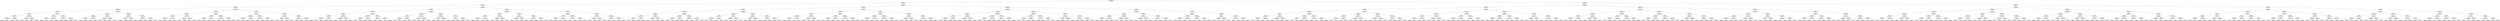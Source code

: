 ## [header material...]
## Command to get the layout: "dot -Teps thisfile > thisfile.eps"
graph "test"
{
node [shape="rectangle", fontsize=10, width=".2", height=".2", margin=0];
graph[fontsize=8];

n000 [label="clustersize = 14060
splitting feature:
((-0.0547,-0.882)-(-0.472,0.307))"] ;
n000 -- n001 ;
n001 [label="clustersize = 6421
splitting feature:
((-0.255,0.574)-(-0.699,-0.661))"] ;
n001 -- n002 ;
n002 [label="clustersize = 3208
splitting feature:
((0.196,0.0163)-(-0.943,0.317))"] ;
n002 -- n003 ;
n003 [label="clustersize = 1980
splitting feature:
((0.535,-0.486)-(-0.29,0.982))"] ;
n003 -- n004 ;
n004 [label="clustersize = 1156
splitting feature:
((-0.414,-0.871)-(0.0764,0.773))"] ;
n004 -- n005 ;
n005 [label="clustersize = 484
splitting feature:
((-0.362,0.487)-(0.453,-0.447))"] ;
n005 -- n006 ;
n006 [label="clustersize = 206
splitting feature:
((0.584,0.72)-(-0.547,-0.0711))"] ;
n006 -- n007 ;
n007 [label="clustersize = 43
splitting feature:
((-0.384,-0.115)-(-0.914,0.263))"] ;
n007 -- n008 ;
n008 [label="clustersize = 26
splitting feature:
((0.545,-0.191)-(0.191,0.946))"] ;
n008 -- n009 ;
n009 [label="clustersize = 12
pupil avg:
[-0.1447298   0.29712705]"] ;
n008 -- n010 ;
n010 [label="clustersize = 14
pupil avg:
[-0.06935037  0.04702911]"] ;
n007 -- n011 ;
n011 [label="clustersize = 17
splitting feature:
((0.48,0.45)-(-0.556,0.104))"] ;
n011 -- n012 ;
n012 [label="clustersize = 13
pupil avg:
[ 0.18496201  0.02723765]"] ;
n011 -- n013 ;
n013 [label="clustersize = 4
pupil avg:
[-0.01552322  0.01389961]"] ;
n006 -- n014 ;
n014 [label="clustersize = 163
splitting feature:
((-0.0648,-0.288)-(-0.118,0.0338))"] ;
n014 -- n015 ;
n015 [label="clustersize = 91
splitting feature:
((0.351,-0.804)-(-0.728,0.415))"] ;
n015 -- n016 ;
n016 [label="clustersize = 50
pupil avg:
[-0.12507849 -0.06425099]"] ;
n015 -- n017 ;
n017 [label="clustersize = 41
pupil avg:
[-0.29201304 -0.12361766]"] ;
n014 -- n018 ;
n018 [label="clustersize = 72
splitting feature:
((0.196,0.116)-(0.694,-0.123))"] ;
n018 -- n019 ;
n019 [label="clustersize = 63
pupil avg:
[ 0.01757808 -0.03775409]"] ;
n018 -- n020 ;
n020 [label="clustersize = 9
pupil avg:
[-0.22885468 -0.17648015]"] ;
n005 -- n021 ;
n021 [label="clustersize = 278
splitting feature:
((-0.797,-0.211)-(0.886,-0.224))"] ;
n021 -- n022 ;
n022 [label="clustersize = 87
splitting feature:
((-0.72,0.64)-(0.145,-0.344))"] ;
n022 -- n023 ;
n023 [label="clustersize = 20
splitting feature:
((0.158,0.269)-(0.147,-0.8))"] ;
n023 -- n024 ;
n024 [label="clustersize = 16
pupil avg:
[ 0.15478619  0.04469072]"] ;
n023 -- n025 ;
n025 [label="clustersize = 4
pupil avg:
[-0.10341173  0.04528407]"] ;
n022 -- n026 ;
n026 [label="clustersize = 67
splitting feature:
((0.637,0.63)-(-0.797,0.0845))"] ;
n026 -- n027 ;
n027 [label="clustersize = 14
pupil avg:
[-0.16361923  0.23314326]"] ;
n026 -- n028 ;
n028 [label="clustersize = 53
pupil avg:
[-0.11095099  0.04496636]"] ;
n021 -- n029 ;
n029 [label="clustersize = 191
splitting feature:
((0.262,0.823)-(-0.41,0.918))"] ;
n029 -- n030 ;
n030 [label="clustersize = 121
splitting feature:
((0.448,-0.348)-(-0.934,0.223))"] ;
n030 -- n031 ;
n031 [label="clustersize = 106
pupil avg:
[-0.24453835  0.23593351]"] ;
n030 -- n032 ;
n032 [label="clustersize = 15
pupil avg:
[ 0.00027895  0.03928587]"] ;
n029 -- n033 ;
n033 [label="clustersize = 70
splitting feature:
((-0.301,-0.602)-(-0.177,0.698))"] ;
n033 -- n034 ;
n034 [label="clustersize = 65
pupil avg:
[-0.40482557  0.1761038 ]"] ;
n033 -- n035 ;
n035 [label="clustersize = 5
pupil avg:
[-0.05651741  0.14228856]"] ;
n004 -- n036 ;
n036 [label="clustersize = 672
splitting feature:
((-0.0572,0.389)-(0.0879,-0.412))"] ;
n036 -- n037 ;
n037 [label="clustersize = 372
splitting feature:
((0.721,-0.311)-(-0.0646,-0.992))"] ;
n037 -- n038 ;
n038 [label="clustersize = 111
splitting feature:
((-0.459,-0.633)-(0.568,0.699))"] ;
n038 -- n039 ;
n039 [label="clustersize = 72
splitting feature:
((0.711,-0.394)-(-0.0851,0.212))"] ;
n039 -- n040 ;
n040 [label="clustersize = 9
pupil avg:
[ 0.55289591  0.11005991]"] ;
n039 -- n041 ;
n041 [label="clustersize = 63
pupil avg:
[ 0.17299368  0.08207829]"] ;
n038 -- n042 ;
n042 [label="clustersize = 39
splitting feature:
((-0.247,-0.0714)-(0.489,0.963))"] ;
n042 -- n043 ;
n043 [label="clustersize = 30
pupil avg:
[ 0.08938878  0.23426292]"] ;
n042 -- n044 ;
n044 [label="clustersize = 9
pupil avg:
[ 0.31962491  0.26467367]"] ;
n037 -- n045 ;
n045 [label="clustersize = 261
splitting feature:
((-0.911,0.904)-(0.138,-0.187))"] ;
n045 -- n046 ;
n046 [label="clustersize = 56
splitting feature:
((0.366,0.676)-(-0.918,-0.36))"] ;
n046 -- n047 ;
n047 [label="clustersize = 23
pupil avg:
[ 0.2564688   0.08341431]"] ;
n046 -- n048 ;
n048 [label="clustersize = 33
pupil avg:
[ 0.09552199  0.02676568]"] ;
n045 -- n049 ;
n049 [label="clustersize = 205
splitting feature:
((-0.102,-0.666)-(-0.237,0.371))"] ;
n049 -- n050 ;
n050 [label="clustersize = 87
pupil avg:
[-0.03074317  0.04327289]"] ;
n049 -- n051 ;
n051 [label="clustersize = 118
pupil avg:
[ 0.10629441  0.06567996]"] ;
n036 -- n052 ;
n052 [label="clustersize = 300
splitting feature:
((-0.806,-0.135)-(0.383,0.0935))"] ;
n052 -- n053 ;
n053 [label="clustersize = 128
splitting feature:
((-0.65,0.858)-(0.744,-0.274))"] ;
n053 -- n054 ;
n054 [label="clustersize = 51
splitting feature:
((-0.0226,-0.813)-(0.13,0.153))"] ;
n054 -- n055 ;
n055 [label="clustersize = 15
pupil avg:
[ -1.64119553e-01   3.76997281e-06]"] ;
n054 -- n056 ;
n056 [label="clustersize = 36
pupil avg:
[ 0.0905198   0.02162235]"] ;
n053 -- n057 ;
n057 [label="clustersize = 77
splitting feature:
((0.664,0.542)-(-0.403,-0.482))"] ;
n057 -- n058 ;
n058 [label="clustersize = 45
pupil avg:
[-0.32604753  0.02805232]"] ;
n057 -- n059 ;
n059 [label="clustersize = 32
pupil avg:
[-0.13770639  0.0508148 ]"] ;
n052 -- n060 ;
n060 [label="clustersize = 172
splitting feature:
((0.643,-0.658)-(0.245,0.823))"] ;
n060 -- n061 ;
n061 [label="clustersize = 62
splitting feature:
((0.104,-0.332)-(-0.0217,0.529))"] ;
n061 -- n062 ;
n062 [label="clustersize = 53
pupil avg:
[-0.18613989  0.21719705]"] ;
n061 -- n063 ;
n063 [label="clustersize = 9
pupil avg:
[ 0.11345742  0.12243074]"] ;
n060 -- n064 ;
n064 [label="clustersize = 110
splitting feature:
((-0.166,-0.364)-(0.732,-0.18))"] ;
n064 -- n065 ;
n065 [label="clustersize = 84
pupil avg:
[-0.03550366  0.15059135]"] ;
n064 -- n066 ;
n066 [label="clustersize = 26
pupil avg:
[ 0.10690884  0.31044136]"] ;
n003 -- n067 ;
n067 [label="clustersize = 824
splitting feature:
((0.0284,-0.217)-(0.557,-0.925))"] ;
n067 -- n068 ;
n068 [label="clustersize = 616
splitting feature:
((-0.328,0.833)-(-0.363,-0.45))"] ;
n068 -- n069 ;
n069 [label="clustersize = 273
splitting feature:
((0.266,0.525)-(0.00921,-0.127))"] ;
n069 -- n070 ;
n070 [label="clustersize = 61
splitting feature:
((0.289,0.675)-(-0.212,0.257))"] ;
n070 -- n071 ;
n071 [label="clustersize = 35
splitting feature:
((-0.246,-0.257)-(-0.12,0.566))"] ;
n071 -- n072 ;
n072 [label="clustersize = 7
pupil avg:
[ 0.29357114  0.3446751 ]"] ;
n071 -- n073 ;
n073 [label="clustersize = 28
pupil avg:
[ 0.54842175  0.19095599]"] ;
n070 -- n074 ;
n074 [label="clustersize = 26
splitting feature:
((-0.305,0.774)-(0.0159,-0.742))"] ;
n074 -- n075 ;
n075 [label="clustersize = 12
pupil avg:
[ 0.42728187  0.06177379]"] ;
n074 -- n076 ;
n076 [label="clustersize = 14
pupil avg:
[ 0.05654972  0.03435072]"] ;
n069 -- n077 ;
n077 [label="clustersize = 212
splitting feature:
((-0.0614,0.217)-(-0.866,-0.933))"] ;
n077 -- n078 ;
n078 [label="clustersize = 167
splitting feature:
((-0.274,-0.354)-(-0.115,0.245))"] ;
n078 -- n079 ;
n079 [label="clustersize = 21
pupil avg:
[-0.06360832 -0.0199254 ]"] ;
n078 -- n080 ;
n080 [label="clustersize = 146
pupil avg:
[ 0.11651888  0.02493172]"] ;
n077 -- n081 ;
n081 [label="clustersize = 45
splitting feature:
((-0.204,-0.834)-(-0.25,-0.888))"] ;
n081 -- n082 ;
n082 [label="clustersize = 19
pupil avg:
[ 0.14632126 -0.03223026]"] ;
n081 -- n083 ;
n083 [label="clustersize = 26
pupil avg:
[ 0.41365143 -0.11101139]"] ;
n068 -- n084 ;
n084 [label="clustersize = 343
splitting feature:
((-0.0882,0.819)-(0.153,-0.285))"] ;
n084 -- n085 ;
n085 [label="clustersize = 133
splitting feature:
((0.728,0.773)-(-0.46,0.82))"] ;
n085 -- n086 ;
n086 [label="clustersize = 19
splitting feature:
((0.589,0.741)-(0.56,-0.289))"] ;
n086 -- n087 ;
n087 [label="clustersize = 12
pupil avg:
[-0.18645981 -0.18429231]"] ;
n086 -- n088 ;
n088 [label="clustersize = 7
pupil avg:
[ 0.02992764  0.10450157]"] ;
n085 -- n089 ;
n089 [label="clustersize = 114
splitting feature:
((-0.37,0.00331)-(0.375,0.3))"] ;
n089 -- n090 ;
n090 [label="clustersize = 86
pupil avg:
[ 0.09066658 -0.05777588]"] ;
n089 -- n091 ;
n091 [label="clustersize = 28
pupil avg:
[ 0.19818672  0.05170182]"] ;
n084 -- n092 ;
n092 [label="clustersize = 210
splitting feature:
((-0.228,-0.35)-(0.292,-0.283))"] ;
n092 -- n093 ;
n093 [label="clustersize = 157
splitting feature:
((-0.481,0.765)-(-0.0669,0.0517))"] ;
n093 -- n094 ;
n094 [label="clustersize = 27
pupil avg:
[-0.3140147  -0.08875657]"] ;
n093 -- n095 ;
n095 [label="clustersize = 130
pupil avg:
[-0.11430392 -0.02375901]"] ;
n092 -- n096 ;
n096 [label="clustersize = 53
splitting feature:
((-0.445,-0.307)-(-0.24,0.679))"] ;
n096 -- n097 ;
n097 [label="clustersize = 35
pupil avg:
[-0.20218072  0.15310889]"] ;
n096 -- n098 ;
n098 [label="clustersize = 18
pupil avg:
[ 0.1596565   0.09932339]"] ;
n067 -- n099 ;
n099 [label="clustersize = 208
splitting feature:
((0.245,0.319)-(-0.196,0.878))"] ;
n099 -- n100 ;
n100 [label="clustersize = 73
splitting feature:
((0.103,0.878)-(-0.172,-0.736))"] ;
n100 -- n101 ;
n101 [label="clustersize = 33
splitting feature:
((-0.298,-0.0102)-(0.322,-0.947))"] ;
n101 -- n102 ;
n102 [label="clustersize = 12
splitting feature:
((-0.433,-0.671)-(-0.258,-0.378))"] ;
n102 -- n103 ;
n103 [label="clustersize = 4
pupil avg:
[-0.04805829  0.20460604]"] ;
n102 -- n104 ;
n104 [label="clustersize = 8
pupil avg:
[ 0.14750389  0.01853803]"] ;
n101 -- n105 ;
n105 [label="clustersize = 21
splitting feature:
((0.354,0.591)-(-0.112,-0.124))"] ;
n105 -- n106 ;
n106 [label="clustersize = 12
pupil avg:
[ 0.42454873  0.22415697]"] ;
n105 -- n107 ;
n107 [label="clustersize = 9
pupil avg:
[ 0.17452414  0.06158204]"] ;
n100 -- n108 ;
n108 [label="clustersize = 40
splitting feature:
((0.4,0.0968)-(-0.644,-0.824))"] ;
n108 -- n109 ;
n109 [label="clustersize = 16
splitting feature:
((-0.281,0.346)-(-0.084,0.611))"] ;
n109 -- n110 ;
n110 [label="clustersize = 8
pupil avg:
[-0.32523323  0.20264576]"] ;
n109 -- n111 ;
n111 [label="clustersize = 8
pupil avg:
[ 0.07386657  0.05976556]"] ;
n108 -- n112 ;
n112 [label="clustersize = 24
splitting feature:
((-0.708,-0.749)-(-0.076,-0.67))"] ;
n112 -- n113 ;
n113 [label="clustersize = 11
pupil avg:
[ 0.24095586  0.13687346]"] ;
n112 -- n114 ;
n114 [label="clustersize = 13
pupil avg:
[ 0.13391682 -0.0634876 ]"] ;
n099 -- n115 ;
n115 [label="clustersize = 135
splitting feature:
((0.143,-0.686)-(-0.928,-0.768))"] ;
n115 -- n116 ;
n116 [label="clustersize = 63
splitting feature:
((-0.0955,-0.519)-(0.796,-0.805))"] ;
n116 -- n117 ;
n117 [label="clustersize = 48
splitting feature:
((0.208,1)-(0.373,-0.702))"] ;
n117 -- n118 ;
n118 [label="clustersize = 27
pupil avg:
[ 0.05796124  0.00765599]"] ;
n117 -- n119 ;
n119 [label="clustersize = 21
pupil avg:
[ 0.2410692  -0.06057715]"] ;
n116 -- n120 ;
n120 [label="clustersize = 15
splitting feature:
((-0.414,0.871)-(0.917,-0.848))"] ;
n120 -- n121 ;
n121 [label="clustersize = 8
pupil avg:
[ 0.10100702  0.03187644]"] ;
n120 -- n122 ;
n122 [label="clustersize = 7
pupil avg:
[ 0.65185246  0.07754858]"] ;
n115 -- n123 ;
n123 [label="clustersize = 72
splitting feature:
((0.777,0.652)-(0.286,0.816))"] ;
n123 -- n124 ;
n124 [label="clustersize = 8
splitting feature:
((-0.138,0.866)-(-0.00735,-0.678))"] ;
n124 -- n125 ;
n125 [label="clustersize = 4
pupil avg:
[ 0.63473684 -0.07736842]"] ;
n124 -- n126 ;
n126 [label="clustersize = 4
pupil avg:
[ 0.08443499 -0.14800852]"] ;
n123 -- n127 ;
n127 [label="clustersize = 64
splitting feature:
((0.655,0.772)-(-0.543,0.905))"] ;
n127 -- n128 ;
n128 [label="clustersize = 15
pupil avg:
[ 0.56463485  0.24277563]"] ;
n127 -- n129 ;
n129 [label="clustersize = 49
pupil avg:
[ 0.62957472  0.03331599]"] ;
n002 -- n130 ;
n130 [label="clustersize = 1228
splitting feature:
((0.728,0.615)-(-0.93,0.964))"] ;
n130 -- n131 ;
n131 [label="clustersize = 488
splitting feature:
((-0.23,-0.76)-(-0.129,0.292))"] ;
n131 -- n132 ;
n132 [label="clustersize = 219
splitting feature:
((-0.334,-0.102)-(-0.0784,0.598))"] ;
n132 -- n133 ;
n133 [label="clustersize = 163
splitting feature:
((-0.752,0.605)-(-0.752,0.116))"] ;
n133 -- n134 ;
n134 [label="clustersize = 80
splitting feature:
((-0.337,-0.302)-(0.194,0.573))"] ;
n134 -- n135 ;
n135 [label="clustersize = 70
splitting feature:
((-0.0635,0.033)-(-0.449,-0.224))"] ;
n135 -- n136 ;
n136 [label="clustersize = 39
pupil avg:
[-0.13129617 -0.14946863]"] ;
n135 -- n137 ;
n137 [label="clustersize = 31
pupil avg:
[-0.14524048 -0.23705273]"] ;
n134 -- n138 ;
n138 [label="clustersize = 10
splitting feature:
((0.238,-0.0476)-(-0.178,0.517))"] ;
n138 -- n139 ;
n139 [label="clustersize = 4
pupil avg:
[ 0.18198006 -0.01317664]"] ;
n138 -- n140 ;
n140 [label="clustersize = 6
pupil avg:
[-0.14371762 -0.1212229 ]"] ;
n133 -- n141 ;
n141 [label="clustersize = 83
splitting feature:
((-0.189,0.635)-(-0.506,0.432))"] ;
n141 -- n142 ;
n142 [label="clustersize = 48
splitting feature:
((0.0185,-0.404)-(-0.661,-0.418))"] ;
n142 -- n143 ;
n143 [label="clustersize = 35
pupil avg:
[-0.21403466 -0.08189001]"] ;
n142 -- n144 ;
n144 [label="clustersize = 13
pupil avg:
[-0.02166306 -0.08138487]"] ;
n141 -- n145 ;
n145 [label="clustersize = 35
splitting feature:
((0.601,0.0777)-(-0.87,0.00534))"] ;
n145 -- n146 ;
n146 [label="clustersize = 4
pupil avg:
[-0.36512114  0.11645781]"] ;
n145 -- n147 ;
n147 [label="clustersize = 31
pupil avg:
[-0.27345875 -0.14798233]"] ;
n132 -- n148 ;
n148 [label="clustersize = 56
splitting feature:
((-0.164,-0.341)-(-0.194,-0.775))"] ;
n148 -- n149 ;
n149 [label="clustersize = 32
splitting feature:
((-0.804,0.732)-(-0.874,-0.469))"] ;
n149 -- n150 ;
n150 [label="clustersize = 13
splitting feature:
((0.881,0.866)-(0.525,-0.6))"] ;
n150 -- n151 ;
n151 [label="clustersize = 9
pupil avg:
[-0.08949933 -0.14294286]"] ;
n150 -- n152 ;
n152 [label="clustersize = 4
pupil avg:
[ 0.49855704 -0.20502085]"] ;
n149 -- n153 ;
n153 [label="clustersize = 19
splitting feature:
((0.127,0.486)-(-0.238,-0.397))"] ;
n153 -- n154 ;
n154 [label="clustersize = 7
pupil avg:
[-0.01545677 -0.03167941]"] ;
n153 -- n155 ;
n155 [label="clustersize = 12
pupil avg:
[-0.25387662 -0.05674621]"] ;
n148 -- n156 ;
n156 [label="clustersize = 24
splitting feature:
((0.907,0.985)-(0.862,0.585))"] ;
n156 -- n157 ;
n157 [label="clustersize = 13
splitting feature:
((0.699,-0.826)-(0.675,0.523))"] ;
n157 -- n158 ;
n158 [label="clustersize = 6
pupil avg:
[ 0.43031806 -0.00847763]"] ;
n157 -- n159 ;
n159 [label="clustersize = 7
pupil avg:
[-0.20818397 -0.05932688]"] ;
n156 -- n160 ;
n160 [label="clustersize = 11
splitting feature:
((0.378,-0.206)-(0.645,0.78))"] ;
n160 -- n161 ;
n161 [label="clustersize = 4
pupil avg:
[ 0.1752022   0.12192609]"] ;
n160 -- n162 ;
n162 [label="clustersize = 7
pupil avg:
[ 0.50343285 -0.03948439]"] ;
n131 -- n163 ;
n163 [label="clustersize = 269
splitting feature:
((-0.657,0.813)-(-0.218,0.644))"] ;
n163 -- n164 ;
n164 [label="clustersize = 38
splitting feature:
((0.00282,0.496)-(-0.927,-0.118))"] ;
n164 -- n165 ;
n165 [label="clustersize = 21
splitting feature:
((0.859,0.4)-(-0.909,-0.532))"] ;
n165 -- n166 ;
n166 [label="clustersize = 10
splitting feature:
((0.446,0.653)-(-0.00857,-0.34))"] ;
n166 -- n167 ;
n167 [label="clustersize = 4
pupil avg:
[ 0.10493489  0.07927563]"] ;
n166 -- n168 ;
n168 [label="clustersize = 6
pupil avg:
[ 0.26914717  0.0157731 ]"] ;
n165 -- n169 ;
n169 [label="clustersize = 11
splitting feature:
((-0.722,0.204)-(-0.461,0.956))"] ;
n169 -- n170 ;
n170 [label="clustersize = 6
pupil avg:
[ 0.40685471  0.00694096]"] ;
n169 -- n171 ;
n171 [label="clustersize = 5
pupil avg:
[ 0.26406178 -0.04114286]"] ;
n164 -- n172 ;
n172 [label="clustersize = 17
splitting feature:
((-0.0161,-0.0817)-(-0.875,0.439))"] ;
n172 -- n173 ;
n173 [label="clustersize = 8
splitting feature:
((-0.234,0.751)-(-0.488,-0.608))"] ;
n173 -- n174 ;
n174 [label="clustersize = 4
pupil avg:
[ 0.14615351 -0.02064565]"] ;
n173 -- n175 ;
n175 [label="clustersize = 4
pupil avg:
[-0.0307846 -0.1022081]"] ;
n172 -- n176 ;
n176 [label="clustersize = 9
splitting feature:
((0.448,0.685)-(-0.719,0.0147))"] ;
n176 -- n177 ;
n177 [label="clustersize = 5
pupil avg:
[ 0.12383041  0.02222222]"] ;
n176 -- n178 ;
n178 [label="clustersize = 4
pupil avg:
[ 0.34603126 -0.05597683]"] ;
n163 -- n179 ;
n179 [label="clustersize = 231
splitting feature:
((0.166,0.491)-(0.86,0.832))"] ;
n179 -- n180 ;
n180 [label="clustersize = 172
splitting feature:
((0.322,0.668)-(-0.0738,0.997))"] ;
n180 -- n181 ;
n181 [label="clustersize = 68
splitting feature:
((-0.535,-0.412)-(-0.103,-0.036))"] ;
n181 -- n182 ;
n182 [label="clustersize = 14
pupil avg:
[-0.24923562 -0.15784073]"] ;
n181 -- n183 ;
n183 [label="clustersize = 54
pupil avg:
[ 0.02318455 -0.04676171]"] ;
n180 -- n184 ;
n184 [label="clustersize = 104
splitting feature:
((-0.0263,0.464)-(0.098,-0.132))"] ;
n184 -- n185 ;
n185 [label="clustersize = 63
pupil avg:
[ 0.19817835 -0.07287896]"] ;
n184 -- n186 ;
n186 [label="clustersize = 41
pupil avg:
[ 0.04080381 -0.04867555]"] ;
n179 -- n187 ;
n187 [label="clustersize = 59
splitting feature:
((-0.387,0.452)-(0.469,-0.79))"] ;
n187 -- n188 ;
n188 [label="clustersize = 41
splitting feature:
((0.952,0.307)-(0.474,0.458))"] ;
n188 -- n189 ;
n189 [label="clustersize = 5
pupil avg:
[ 0.27401037 -0.16279006]"] ;
n188 -- n190 ;
n190 [label="clustersize = 36
pupil avg:
[-0.18847264 -0.09447167]"] ;
n187 -- n191 ;
n191 [label="clustersize = 18
splitting feature:
((0.483,-0.18)-(0.69,0.531))"] ;
n191 -- n192 ;
n192 [label="clustersize = 12
pupil avg:
[ 0.02145669  0.02505547]"] ;
n191 -- n193 ;
n193 [label="clustersize = 6
pupil avg:
[ 0.21990907 -0.08111888]"] ;
n130 -- n194 ;
n194 [label="clustersize = 740
splitting feature:
((-0.359,0.999)-(0.283,0.355))"] ;
n194 -- n195 ;
n195 [label="clustersize = 389
splitting feature:
((-0.135,-0.614)-(-0.697,-0.655))"] ;
n195 -- n196 ;
n196 [label="clustersize = 234
splitting feature:
((-0.44,-0.758)-(0.883,-0.91))"] ;
n196 -- n197 ;
n197 [label="clustersize = 171
splitting feature:
((0.137,0.504)-(-0.11,-0.276))"] ;
n197 -- n198 ;
n198 [label="clustersize = 42
splitting feature:
((-0.183,0.595)-(-0.44,0.317))"] ;
n198 -- n199 ;
n199 [label="clustersize = 29
pupil avg:
[ 0.37176334 -0.06983667]"] ;
n198 -- n200 ;
n200 [label="clustersize = 13
pupil avg:
[ 0.20056361 -0.18373518]"] ;
n197 -- n201 ;
n201 [label="clustersize = 129
splitting feature:
((-0.945,0.543)-(0.171,0.95))"] ;
n201 -- n202 ;
n202 [label="clustersize = 109
pupil avg:
[ 0.16679321 -0.12764052]"] ;
n201 -- n203 ;
n203 [label="clustersize = 20
pupil avg:
[-0.11583681 -0.02641252]"] ;
n196 -- n204 ;
n204 [label="clustersize = 63
splitting feature:
((0.871,-0.734)-(0.0605,0.528))"] ;
n204 -- n205 ;
n205 [label="clustersize = 28
splitting feature:
((-0.8,-0.582)-(0.58,0.479))"] ;
n205 -- n206 ;
n206 [label="clustersize = 24
pupil avg:
[ 0.19668095 -0.04298939]"] ;
n205 -- n207 ;
n207 [label="clustersize = 4
pupil avg:
[-0.24240196  0.2499183 ]"] ;
n204 -- n208 ;
n208 [label="clustersize = 35
splitting feature:
((-0.0263,0.844)-(-0.0458,-0.563))"] ;
n208 -- n209 ;
n209 [label="clustersize = 20
pupil avg:
[ 0.58485391 -0.0635097 ]"] ;
n208 -- n210 ;
n210 [label="clustersize = 15
pupil avg:
[ 0.41753294 -0.04200046]"] ;
n195 -- n211 ;
n211 [label="clustersize = 155
splitting feature:
((0.334,0.202)-(0.0413,0.628))"] ;
n211 -- n212 ;
n212 [label="clustersize = 26
splitting feature:
((-0.478,0.756)-(-0.366,-0.829))"] ;
n212 -- n213 ;
n213 [label="clustersize = 8
splitting feature:
((-0.848,0.468)-(-0.115,0.797))"] ;
n213 -- n214 ;
n214 [label="clustersize = 4
pupil avg:
[ 0.26590909 -0.09954545]"] ;
n213 -- n215 ;
n215 [label="clustersize = 4
pupil avg:
[ 0.5506253  -0.18939394]"] ;
n212 -- n216 ;
n216 [label="clustersize = 18
splitting feature:
((0.901,0.463)-(0.875,0.97))"] ;
n216 -- n217 ;
n217 [label="clustersize = 5
pupil avg:
[-0.08217397 -0.1759965 ]"] ;
n216 -- n218 ;
n218 [label="clustersize = 13
pupil avg:
[ 0.20945482 -0.08800923]"] ;
n211 -- n219 ;
n219 [label="clustersize = 129
splitting feature:
((-0.443,-0.909)-(-0.393,-0.103))"] ;
n219 -- n220 ;
n220 [label="clustersize = 100
splitting feature:
((0.319,-0.982)-(-0.544,0.819))"] ;
n220 -- n221 ;
n221 [label="clustersize = 67
pupil avg:
[ 0.63050552 -0.09626916]"] ;
n220 -- n222 ;
n222 [label="clustersize = 33
pupil avg:
[ 0.40543283 -0.09220554]"] ;
n219 -- n223 ;
n223 [label="clustersize = 29
splitting feature:
((0.705,-0.241)-(0.68,0.663))"] ;
n223 -- n224 ;
n224 [label="clustersize = 16
pupil avg:
[ 0.45323507 -0.18076724]"] ;
n223 -- n225 ;
n225 [label="clustersize = 13
pupil avg:
[ 0.18783217 -0.18242505]"] ;
n194 -- n226 ;
n226 [label="clustersize = 351
splitting feature:
((0.406,0.916)-(0.107,0.0899))"] ;
n226 -- n227 ;
n227 [label="clustersize = 73
splitting feature:
((0.14,0.55)-(-0.91,-0.463))"] ;
n227 -- n228 ;
n228 [label="clustersize = 57
splitting feature:
((0.897,-0.107)-(-0.207,-0.145))"] ;
n228 -- n229 ;
n229 [label="clustersize = 10
splitting feature:
((-0.514,0.434)-(0.13,-0.025))"] ;
n229 -- n230 ;
n230 [label="clustersize = 6
pupil avg:
[ 0.52454822  0.06295085]"] ;
n229 -- n231 ;
n231 [label="clustersize = 4
pupil avg:
[-0.16687192  0.07621784]"] ;
n228 -- n232 ;
n232 [label="clustersize = 47
splitting feature:
((0.485,0.263)-(-0.0772,0.59))"] ;
n232 -- n233 ;
n233 [label="clustersize = 4
pupil avg:
[ 0.48604167  0.22125   ]"] ;
n232 -- n234 ;
n234 [label="clustersize = 43
pupil avg:
[ 0.45995974  0.03294429]"] ;
n227 -- n235 ;
n235 [label="clustersize = 16
splitting feature:
((-0.000695,-0.0027)-(0.221,0.426))"] ;
n235 -- n236 ;
n236 [label="clustersize = 8
splitting feature:
((0.742,0.466)-(0.984,-0.477))"] ;
n236 -- n237 ;
n237 [label="clustersize = 4
pupil avg:
[-0.20415592 -0.14585214]"] ;
n236 -- n238 ;
n238 [label="clustersize = 4
pupil avg:
[ 0.23164336 -0.10245484]"] ;
n235 -- n239 ;
n239 [label="clustersize = 8
splitting feature:
((0.213,0.758)-(0.303,0.768))"] ;
n239 -- n240 ;
n240 [label="clustersize = 4
pupil avg:
[ 0.32911376 -0.03961031]"] ;
n239 -- n241 ;
n241 [label="clustersize = 4
pupil avg:
[ 0.51721196  0.03752345]"] ;
n226 -- n242 ;
n242 [label="clustersize = 278
splitting feature:
((-0.391,0.533)-(0.587,-0.559))"] ;
n242 -- n243 ;
n243 [label="clustersize = 164
splitting feature:
((-0.309,-0.419)-(-0.913,0.236))"] ;
n243 -- n244 ;
n244 [label="clustersize = 44
splitting feature:
((-0.801,0.172)-(-0.903,-0.0608))"] ;
n244 -- n245 ;
n245 [label="clustersize = 13
pupil avg:
[-0.18024872  0.0308479 ]"] ;
n244 -- n246 ;
n246 [label="clustersize = 31
pupil avg:
[ 0.0010001  -0.12623145]"] ;
n243 -- n247 ;
n247 [label="clustersize = 120
splitting feature:
((-0.507,0.274)-(-0.54,-0.085))"] ;
n247 -- n248 ;
n248 [label="clustersize = 48
pupil avg:
[ 0.07535345 -0.08275238]"] ;
n247 -- n249 ;
n249 [label="clustersize = 72
pupil avg:
[ 0.20242107 -0.07264303]"] ;
n242 -- n250 ;
n250 [label="clustersize = 114
splitting feature:
((-0.902,-0.0486)-(-0.431,-0.887))"] ;
n250 -- n251 ;
n251 [label="clustersize = 97
splitting feature:
((0.138,0.427)-(-0.126,-0.856))"] ;
n251 -- n252 ;
n252 [label="clustersize = 75
pupil avg:
[ 0.3273989   0.02440902]"] ;
n251 -- n253 ;
n253 [label="clustersize = 22
pupil avg:
[ 0.14119277 -0.02807049]"] ;
n250 -- n254 ;
n254 [label="clustersize = 17
splitting feature:
((-0.867,-0.951)-(0.925,0.944))"] ;
n254 -- n255 ;
n255 [label="clustersize = 11
pupil avg:
[-0.23900327  0.02254057]"] ;
n254 -- n256 ;
n256 [label="clustersize = 6
pupil avg:
[ 0.31526961  0.07244924]"] ;
n001 -- n257 ;
n257 [label="clustersize = 3213
splitting feature:
((-0.728,0.863)-(-0.231,-0.185))"] ;
n257 -- n258 ;
n258 [label="clustersize = 762
splitting feature:
((0.308,0.895)-(0.0153,-0.301))"] ;
n258 -- n259 ;
n259 [label="clustersize = 292
splitting feature:
((-0.89,0.155)-(-0.82,-0.924))"] ;
n259 -- n260 ;
n260 [label="clustersize = 138
splitting feature:
((0.43,-0.189)-(0.0431,-0.682))"] ;
n260 -- n261 ;
n261 [label="clustersize = 56
splitting feature:
((0.188,-0.627)-(0.351,0.593))"] ;
n261 -- n262 ;
n262 [label="clustersize = 27
splitting feature:
((-0.763,0.93)-(-0.0451,-0.194))"] ;
n262 -- n263 ;
n263 [label="clustersize = 11
splitting feature:
((-0.555,0.689)-(-0.307,0.771))"] ;
n263 -- n264 ;
n264 [label="clustersize = 6
pupil avg:
[ 0.3995317   0.10138636]"] ;
n263 -- n265 ;
n265 [label="clustersize = 5
pupil avg:
[ 0.12200764  0.05321799]"] ;
n262 -- n266 ;
n266 [label="clustersize = 16
splitting feature:
((0.289,0.779)-(0.342,0.716))"] ;
n266 -- n267 ;
n267 [label="clustersize = 12
pupil avg:
[ 0.13312391  0.11804026]"] ;
n266 -- n268 ;
n268 [label="clustersize = 4
pupil avg:
[-0.21895833  0.33895833]"] ;
n261 -- n269 ;
n269 [label="clustersize = 29
splitting feature:
((0.211,-0.395)-(0.346,0.821))"] ;
n269 -- n270 ;
n270 [label="clustersize = 10
splitting feature:
((-0.782,0.535)-(0.433,-0.2))"] ;
n270 -- n271 ;
n271 [label="clustersize = 6
pupil avg:
[ 0.43715911  0.17168482]"] ;
n270 -- n272 ;
n272 [label="clustersize = 4
pupil avg:
[ 0.10764212  0.19897484]"] ;
n269 -- n273 ;
n273 [label="clustersize = 19
splitting feature:
((-0.481,-0.489)-(0.786,-1))"] ;
n273 -- n274 ;
n274 [label="clustersize = 9
pupil avg:
[ 0.4761961   0.21597857]"] ;
n273 -- n275 ;
n275 [label="clustersize = 10
pupil avg:
[ 0.66554248  0.09236361]"] ;
n260 -- n276 ;
n276 [label="clustersize = 82
splitting feature:
((-0.759,-0.327)-(0.463,0.452))"] ;
n276 -- n277 ;
n277 [label="clustersize = 58
splitting feature:
((-0.85,-0.504)-(0.884,0.92))"] ;
n277 -- n278 ;
n278 [label="clustersize = 46
splitting feature:
((0.00518,-0.563)-(-0.307,-0.136))"] ;
n278 -- n279 ;
n279 [label="clustersize = 30
pupil avg:
[ 0.13755208  0.10013687]"] ;
n278 -- n280 ;
n280 [label="clustersize = 16
pupil avg:
[ 0.13411501 -0.04196773]"] ;
n277 -- n281 ;
n281 [label="clustersize = 12
splitting feature:
((0.896,-0.365)-(-0.882,-0.95))"] ;
n281 -- n282 ;
n282 [label="clustersize = 7
pupil avg:
[-0.03972554  0.10254882]"] ;
n281 -- n283 ;
n283 [label="clustersize = 5
pupil avg:
[-0.37607565 -0.22114765]"] ;
n276 -- n284 ;
n284 [label="clustersize = 24
splitting feature:
((-0.253,-0.59)-(0.264,-0.00281))"] ;
n284 -- n285 ;
n285 [label="clustersize = 12
splitting feature:
((0.0139,0.738)-(0.103,-0.0655))"] ;
n285 -- n286 ;
n286 [label="clustersize = 5
pupil avg:
[ 0.46380286  0.13155394]"] ;
n285 -- n287 ;
n287 [label="clustersize = 7
pupil avg:
[ 0.42237203  0.24973066]"] ;
n284 -- n288 ;
n288 [label="clustersize = 12
splitting feature:
((0.0799,-0.897)-(-0.749,0.16))"] ;
n288 -- n289 ;
n289 [label="clustersize = 4
pupil avg:
[-0.06388105  0.3942029 ]"] ;
n288 -- n290 ;
n290 [label="clustersize = 8
pupil avg:
[ 0.23450734  0.20482778]"] ;
n259 -- n291 ;
n291 [label="clustersize = 154
splitting feature:
((-0.298,0.922)-(0.99,-0.908))"] ;
n291 -- n292 ;
n292 [label="clustersize = 69
splitting feature:
((0.00606,0.0925)-(0.538,-0.418))"] ;
n292 -- n293 ;
n293 [label="clustersize = 53
splitting feature:
((-0.861,0.396)-(-0.14,-0.459))"] ;
n293 -- n294 ;
n294 [label="clustersize = 39
splitting feature:
((-0.609,0.0432)-(-0.0542,-0.32))"] ;
n294 -- n295 ;
n295 [label="clustersize = 25
pupil avg:
[ 0.60144787  0.16408427]"] ;
n294 -- n296 ;
n296 [label="clustersize = 14
pupil avg:
[ 0.39052885  0.05559919]"] ;
n293 -- n297 ;
n297 [label="clustersize = 14
splitting feature:
((-0.84,-0.428)-(0.239,0.582))"] ;
n297 -- n298 ;
n298 [label="clustersize = 7
pupil avg:
[-0.35766054  0.04473197]"] ;
n297 -- n299 ;
n299 [label="clustersize = 7
pupil avg:
[ 0.50687407  0.24987347]"] ;
n292 -- n300 ;
n300 [label="clustersize = 16
splitting feature:
((0.397,0.207)-(0.144,0.226))"] ;
n300 -- n301 ;
n301 [label="clustersize = 8
splitting feature:
((0.636,0.517)-(-0.968,-0.286))"] ;
n301 -- n302 ;
n302 [label="clustersize = 4
pupil avg:
[-0.33515644  0.31005174]"] ;
n301 -- n303 ;
n303 [label="clustersize = 4
pupil avg:
[-0.52298851  0.06704981]"] ;
n300 -- n304 ;
n304 [label="clustersize = 8
splitting feature:
((-0.887,-0.904)-(-0.275,0.0495))"] ;
n304 -- n305 ;
n305 [label="clustersize = 4
pupil avg:
[ 0.2858875   0.13439343]"] ;
n304 -- n306 ;
n306 [label="clustersize = 4
pupil avg:
[-0.2209596   0.11464646]"] ;
n291 -- n307 ;
n307 [label="clustersize = 85
splitting feature:
((0.362,0.891)-(-0.245,-0.488))"] ;
n307 -- n308 ;
n308 [label="clustersize = 67
splitting feature:
((0.683,-0.426)-(0.686,-0.74))"] ;
n308 -- n309 ;
n309 [label="clustersize = 40
splitting feature:
((0.101,-0.663)-(0.476,-0.3))"] ;
n309 -- n310 ;
n310 [label="clustersize = 9
pupil avg:
[ 0.36901428  0.13064832]"] ;
n309 -- n311 ;
n311 [label="clustersize = 31
pupil avg:
[ 0.62748691  0.23317591]"] ;
n308 -- n312 ;
n312 [label="clustersize = 27
splitting feature:
((0.429,0.685)-(-0.0428,0.793))"] ;
n312 -- n313 ;
n313 [label="clustersize = 11
pupil avg:
[ 0.81004689  0.2985063 ]"] ;
n312 -- n314 ;
n314 [label="clustersize = 16
pupil avg:
[ 0.83686539  0.1218084 ]"] ;
n307 -- n315 ;
n315 [label="clustersize = 18
splitting feature:
((-0.938,0.562)-(-0.636,0.207))"] ;
n315 -- n316 ;
n316 [label="clustersize = 9
splitting feature:
((0.9,-0.379)-(-0.309,0.959))"] ;
n316 -- n317 ;
n317 [label="clustersize = 5
pupil avg:
[ 0.61865222  0.11950062]"] ;
n316 -- n318 ;
n318 [label="clustersize = 4
pupil avg:
[ 0.91190476 -0.10744048]"] ;
n315 -- n319 ;
n319 [label="clustersize = 9
splitting feature:
((0.203,0.139)-(-0.721,-0.905))"] ;
n319 -- n320 ;
n320 [label="clustersize = 5
pupil avg:
[ 0.61334088  0.10913359]"] ;
n319 -- n321 ;
n321 [label="clustersize = 4
pupil avg:
[ 0.08645366 -0.08595938]"] ;
n258 -- n322 ;
n322 [label="clustersize = 470
splitting feature:
((0.127,-0.708)-(0.12,0.463))"] ;
n322 -- n323 ;
n323 [label="clustersize = 207
splitting feature:
((0.713,-0.958)-(-0.873,0.403))"] ;
n323 -- n324 ;
n324 [label="clustersize = 104
splitting feature:
((-0.841,0.828)-(-0.122,0.45))"] ;
n324 -- n325 ;
n325 [label="clustersize = 88
splitting feature:
((0.0347,-0.512)-(-0.585,-0.0159))"] ;
n325 -- n326 ;
n326 [label="clustersize = 78
splitting feature:
((0.825,-0.77)-(-0.804,-0.798))"] ;
n326 -- n327 ;
n327 [label="clustersize = 32
pupil avg:
[-0.47740278  0.24530298]"] ;
n326 -- n328 ;
n328 [label="clustersize = 46
pupil avg:
[-0.47502669  0.12817116]"] ;
n325 -- n329 ;
n329 [label="clustersize = 10
splitting feature:
((0.401,-0.464)-(-0.745,0.229))"] ;
n329 -- n330 ;
n330 [label="clustersize = 6
pupil avg:
[-0.38300311  0.0802264 ]"] ;
n329 -- n331 ;
n331 [label="clustersize = 4
pupil avg:
[ 0.54156915  0.05787234]"] ;
n324 -- n332 ;
n332 [label="clustersize = 16
splitting feature:
((-0.885,0.824)-(0.792,-0.0572))"] ;
n332 -- n333 ;
n333 [label="clustersize = 8
splitting feature:
((-0.129,-0.345)-(-0.518,0.782))"] ;
n333 -- n334 ;
n334 [label="clustersize = 4
pupil avg:
[ 0.13090035  0.03935648]"] ;
n333 -- n335 ;
n335 [label="clustersize = 4
pupil avg:
[ 0.49918919 -0.14513514]"] ;
n332 -- n336 ;
n336 [label="clustersize = 8
splitting feature:
((-0.423,-0.608)-(-0.876,-0.19))"] ;
n336 -- n337 ;
n337 [label="clustersize = 4
pupil avg:
[-0.46207277  0.3202909 ]"] ;
n336 -- n338 ;
n338 [label="clustersize = 4
pupil avg:
[-0.13202519  0.23217698]"] ;
n323 -- n339 ;
n339 [label="clustersize = 103
splitting feature:
((-0.383,0.123)-(-1,-0.276))"] ;
n339 -- n340 ;
n340 [label="clustersize = 39
splitting feature:
((-0.473,0.961)-(-0.0137,0.18))"] ;
n340 -- n341 ;
n341 [label="clustersize = 22
splitting feature:
((0.456,-0.873)-(-0.918,-0.651))"] ;
n341 -- n342 ;
n342 [label="clustersize = 5
pupil avg:
[-0.4665367   0.20711136]"] ;
n341 -- n343 ;
n343 [label="clustersize = 17
pupil avg:
[-0.3205976  -0.24809116]"] ;
n340 -- n344 ;
n344 [label="clustersize = 17
splitting feature:
((0.81,0.804)-(-0.954,-0.882))"] ;
n344 -- n345 ;
n345 [label="clustersize = 9
pupil avg:
[-0.27743714  0.15217949]"] ;
n344 -- n346 ;
n346 [label="clustersize = 8
pupil avg:
[ 0.10331472  0.03108573]"] ;
n339 -- n347 ;
n347 [label="clustersize = 64
splitting feature:
((0.443,0.595)-(0.655,0.0694))"] ;
n347 -- n348 ;
n348 [label="clustersize = 48
splitting feature:
((0.915,0.487)-(-0.249,-0.446))"] ;
n348 -- n349 ;
n349 [label="clustersize = 12
pupil avg:
[-0.07835878  0.17676788]"] ;
n348 -- n350 ;
n350 [label="clustersize = 36
pupil avg:
[ 0.23218907  0.09244194]"] ;
n347 -- n351 ;
n351 [label="clustersize = 16
splitting feature:
((0.0246,0.853)-(-0.519,-0.989))"] ;
n351 -- n352 ;
n352 [label="clustersize = 4
pupil avg:
[ 0.37820375 -0.04985667]"] ;
n351 -- n353 ;
n353 [label="clustersize = 12
pupil avg:
[-0.37824815  0.08965134]"] ;
n322 -- n354 ;
n354 [label="clustersize = 263
splitting feature:
((-0.393,0.2)-(-0.203,0.743))"] ;
n354 -- n355 ;
n355 [label="clustersize = 57
splitting feature:
((-0.0454,-0.67)-(-0.668,0.56))"] ;
n355 -- n356 ;
n356 [label="clustersize = 30
splitting feature:
((0.859,-0.246)-(-0.99,0.338))"] ;
n356 -- n357 ;
n357 [label="clustersize = 11
splitting feature:
((-0.246,0.699)-(-0.414,0.749))"] ;
n357 -- n358 ;
n358 [label="clustersize = 4
pupil avg:
[-0.19601329  0.2192691 ]"] ;
n357 -- n359 ;
n359 [label="clustersize = 7
pupil avg:
[-0.49171686  0.21279534]"] ;
n356 -- n360 ;
n360 [label="clustersize = 19
splitting feature:
((0.545,0.871)-(0.67,-0.285))"] ;
n360 -- n361 ;
n361 [label="clustersize = 4
pupil avg:
[ 0.34569328  0.05237036]"] ;
n360 -- n362 ;
n362 [label="clustersize = 15
pupil avg:
[-0.16262552  0.05167784]"] ;
n355 -- n363 ;
n363 [label="clustersize = 27
splitting feature:
((-0.0632,0.883)-(-0.227,0.548))"] ;
n363 -- n364 ;
n364 [label="clustersize = 16
splitting feature:
((-0.561,-0.495)-(0.353,0.653))"] ;
n364 -- n365 ;
n365 [label="clustersize = 4
pupil avg:
[ 0.14448841  0.03740965]"] ;
n364 -- n366 ;
n366 [label="clustersize = 12
pupil avg:
[ 0.52685259  0.22449412]"] ;
n363 -- n367 ;
n367 [label="clustersize = 11
splitting feature:
((-0.982,-0.462)-(-0.747,0.653))"] ;
n367 -- n368 ;
n368 [label="clustersize = 6
pupil avg:
[-0.19840887 -0.23532556]"] ;
n367 -- n369 ;
n369 [label="clustersize = 5
pupil avg:
[ 0.14492063  0.14127595]"] ;
n354 -- n370 ;
n370 [label="clustersize = 206
splitting feature:
((-0.0584,0.644)-(-0.417,-0.301))"] ;
n370 -- n371 ;
n371 [label="clustersize = 171
splitting feature:
((-0.164,0.854)-(0.619,-0.751))"] ;
n371 -- n372 ;
n372 [label="clustersize = 117
splitting feature:
((-0.853,-0.116)-(-0.858,0.371))"] ;
n372 -- n373 ;
n373 [label="clustersize = 38
pupil avg:
[ 0.22738625  0.08322321]"] ;
n372 -- n374 ;
n374 [label="clustersize = 79
pupil avg:
[ 0.44290139  0.09844011]"] ;
n371 -- n375 ;
n375 [label="clustersize = 54
splitting feature:
((-0.7,-0.416)-(-0.712,0.332))"] ;
n375 -- n376 ;
n376 [label="clustersize = 21
pupil avg:
[ 0.02647908  0.17229412]"] ;
n375 -- n377 ;
n377 [label="clustersize = 33
pupil avg:
[ 0.30272664  0.21320365]"] ;
n370 -- n378 ;
n378 [label="clustersize = 35
splitting feature:
((-0.0442,-0.626)-(-0.112,0.48))"] ;
n378 -- n379 ;
n379 [label="clustersize = 23
splitting feature:
((-0.0289,0.772)-(-0.125,0.787))"] ;
n379 -- n380 ;
n380 [label="clustersize = 14
pupil avg:
[ 0.07801845  0.19265413]"] ;
n379 -- n381 ;
n381 [label="clustersize = 9
pupil avg:
[-0.25294539  0.07451172]"] ;
n378 -- n382 ;
n382 [label="clustersize = 12
splitting feature:
((0.248,-0.357)-(-0.411,-0.203))"] ;
n382 -- n383 ;
n383 [label="clustersize = 8
pupil avg:
[ 0.23310353  0.01858379]"] ;
n382 -- n384 ;
n384 [label="clustersize = 4
pupil avg:
[ 0.48773164 -0.11013371]"] ;
n257 -- n385 ;
n385 [label="clustersize = 2451
splitting feature:
((-0.424,-0.972)-(0.162,0.898))"] ;
n385 -- n386 ;
n386 [label="clustersize = 1693
splitting feature:
((-0.336,0.211)-(0.454,-0.864))"] ;
n386 -- n387 ;
n387 [label="clustersize = 810
splitting feature:
((-0.1,0.518)-(-0.348,-0.23))"] ;
n387 -- n388 ;
n388 [label="clustersize = 256
splitting feature:
((-0.546,0.229)-(-0.0747,0.695))"] ;
n388 -- n389 ;
n389 [label="clustersize = 101
splitting feature:
((-0.622,0.538)-(0.239,-0.274))"] ;
n389 -- n390 ;
n390 [label="clustersize = 18
splitting feature:
((-0.922,0.325)-(-0.764,0.357))"] ;
n390 -- n391 ;
n391 [label="clustersize = 4
pupil avg:
[-0.33148028 -0.15644258]"] ;
n390 -- n392 ;
n392 [label="clustersize = 14
pupil avg:
[ 0.13478328  0.02776474]"] ;
n389 -- n393 ;
n393 [label="clustersize = 83
splitting feature:
((-0.858,0.563)-(0.991,0.618))"] ;
n393 -- n394 ;
n394 [label="clustersize = 40
pupil avg:
[-0.3000458   0.02681555]"] ;
n393 -- n395 ;
n395 [label="clustersize = 43
pupil avg:
[-0.40005222  0.11109126]"] ;
n388 -- n396 ;
n396 [label="clustersize = 155
splitting feature:
((-0.0696,-0.737)-(-0.964,-0.995))"] ;
n396 -- n397 ;
n397 [label="clustersize = 112
splitting feature:
((0.376,0.586)-(-0.723,0.732))"] ;
n397 -- n398 ;
n398 [label="clustersize = 38
pupil avg:
[-0.17095296  0.00767281]"] ;
n397 -- n399 ;
n399 [label="clustersize = 74
pupil avg:
[-0.00668666 -0.02826637]"] ;
n396 -- n400 ;
n400 [label="clustersize = 43
splitting feature:
((-0.988,-0.997)-(-0.421,-0.395))"] ;
n400 -- n401 ;
n401 [label="clustersize = 31
pupil avg:
[ 0.36272692  0.05562467]"] ;
n400 -- n402 ;
n402 [label="clustersize = 12
pupil avg:
[-0.1153093  -0.10590564]"] ;
n387 -- n403 ;
n403 [label="clustersize = 554
splitting feature:
((0.0557,0.257)-(-0.943,0.0559))"] ;
n403 -- n404 ;
n404 [label="clustersize = 234
splitting feature:
((-0.375,0.843)-(-0.56,-0.475))"] ;
n404 -- n405 ;
n405 [label="clustersize = 23
splitting feature:
((-0.609,0.713)-(0.746,-0.746))"] ;
n405 -- n406 ;
n406 [label="clustersize = 19
pupil avg:
[-0.13584451 -0.07392001]"] ;
n405 -- n407 ;
n407 [label="clustersize = 4
pupil avg:
[ 0.27603486 -0.1265484 ]"] ;
n404 -- n408 ;
n408 [label="clustersize = 211
splitting feature:
((-0.213,-0.381)-(-0.0853,-0.0245))"] ;
n408 -- n409 ;
n409 [label="clustersize = 106
pupil avg:
[-0.38759514 -0.0369562 ]"] ;
n408 -- n410 ;
n410 [label="clustersize = 105
pupil avg:
[-0.28921049  0.0818849 ]"] ;
n403 -- n411 ;
n411 [label="clustersize = 320
splitting feature:
((-0.13,-0.541)-(-0.106,0.844))"] ;
n411 -- n412 ;
n412 [label="clustersize = 287
splitting feature:
((0.133,-0.036)-(0.126,-0.792))"] ;
n412 -- n413 ;
n413 [label="clustersize = 79
pupil avg:
[-0.22538914 -0.05253959]"] ;
n412 -- n414 ;
n414 [label="clustersize = 208
pupil avg:
[-0.35821507 -0.18839395]"] ;
n411 -- n415 ;
n415 [label="clustersize = 33
splitting feature:
((0.131,0.432)-(-0.964,0.999))"] ;
n415 -- n416 ;
n416 [label="clustersize = 17
pupil avg:
[-0.18451064 -0.11381041]"] ;
n415 -- n417 ;
n417 [label="clustersize = 16
pupil avg:
[-0.04873679 -0.15449232]"] ;
n386 -- n418 ;
n418 [label="clustersize = 883
splitting feature:
((-0.0118,0.615)-(-0.228,-0.464))"] ;
n418 -- n419 ;
n419 [label="clustersize = 227
splitting feature:
((-0.506,0.804)-(-0.801,-0.213))"] ;
n419 -- n420 ;
n420 [label="clustersize = 53
splitting feature:
((-0.943,-0.838)-(-0.892,0.595))"] ;
n420 -- n421 ;
n421 [label="clustersize = 41
splitting feature:
((-0.62,0.41)-(-0.393,0.981))"] ;
n421 -- n422 ;
n422 [label="clustersize = 20
pupil avg:
[ 0.22427946  0.05627934]"] ;
n421 -- n423 ;
n423 [label="clustersize = 21
pupil avg:
[ 0.60284081  0.16469487]"] ;
n420 -- n424 ;
n424 [label="clustersize = 12
splitting feature:
((0.32,0.308)-(-0.607,-0.159))"] ;
n424 -- n425 ;
n425 [label="clustersize = 4
pupil avg:
[-0.43712238  0.00908005]"] ;
n424 -- n426 ;
n426 [label="clustersize = 8
pupil avg:
[-0.08059511  0.09326355]"] ;
n419 -- n427 ;
n427 [label="clustersize = 174
splitting feature:
((0.0896,0.0104)-(0.112,-0.297))"] ;
n427 -- n428 ;
n428 [label="clustersize = 109
splitting feature:
((-0.434,-0.868)-(0.403,0.00229))"] ;
n428 -- n429 ;
n429 [label="clustersize = 68
pupil avg:
[ 0.16879038  0.05936468]"] ;
n428 -- n430 ;
n430 [label="clustersize = 41
pupil avg:
[-0.09301584  0.17527528]"] ;
n427 -- n431 ;
n431 [label="clustersize = 65
splitting feature:
((-0.334,-0.509)-(0.989,0.212))"] ;
n431 -- n432 ;
n432 [label="clustersize = 34
pupil avg:
[-0.0741211   0.15594337]"] ;
n431 -- n433 ;
n433 [label="clustersize = 31
pupil avg:
[-0.36592589  0.18333481]"] ;
n418 -- n434 ;
n434 [label="clustersize = 656
splitting feature:
((0.374,0.884)-(0.604,-0.571))"] ;
n434 -- n435 ;
n435 [label="clustersize = 76
splitting feature:
((-0.456,-0.472)-(0.0569,-0.303))"] ;
n435 -- n436 ;
n436 [label="clustersize = 27
splitting feature:
((-0.307,0.844)-(-0.243,-0.44))"] ;
n436 -- n437 ;
n437 [label="clustersize = 5
pupil avg:
[ 0.70732943  0.10095238]"] ;
n436 -- n438 ;
n438 [label="clustersize = 22
pupil avg:
[-0.08129999 -0.06046236]"] ;
n435 -- n439 ;
n439 [label="clustersize = 49
splitting feature:
((0.168,-0.354)-(-0.335,-0.836))"] ;
n439 -- n440 ;
n440 [label="clustersize = 35
pupil avg:
[-0.26817386  0.13530262]"] ;
n439 -- n441 ;
n441 [label="clustersize = 14
pupil avg:
[ 0.04694054  0.14576308]"] ;
n434 -- n442 ;
n442 [label="clustersize = 580
splitting feature:
((-0.126,0.499)-(0.433,-0.429))"] ;
n442 -- n443 ;
n443 [label="clustersize = 122
splitting feature:
((0.0391,-0.338)-(0.28,0.831))"] ;
n443 -- n444 ;
n444 [label="clustersize = 112
pupil avg:
[-0.24605799  0.01930074]"] ;
n443 -- n445 ;
n445 [label="clustersize = 10
pupil avg:
[ 0.05716483  0.10179021]"] ;
n442 -- n446 ;
n446 [label="clustersize = 458
splitting feature:
((0.869,-0.934)-(-0.775,0.187))"] ;
n446 -- n447 ;
n447 [label="clustersize = 159
pupil avg:
[-0.42636965  0.18044744]"] ;
n446 -- n448 ;
n448 [label="clustersize = 299
pupil avg:
[-0.31101606  0.08078808]"] ;
n385 -- n449 ;
n449 [label="clustersize = 758
splitting feature:
((-0.101,-0.823)-(-0.0948,0.763))"] ;
n449 -- n450 ;
n450 [label="clustersize = 468
splitting feature:
((0.136,0.103)-(0.92,0.726))"] ;
n450 -- n451 ;
n451 [label="clustersize = 367
splitting feature:
((0.726,0.652)-(0.0734,0.933))"] ;
n451 -- n452 ;
n452 [label="clustersize = 67
splitting feature:
((-0.674,0.664)-(-0.936,0.687))"] ;
n452 -- n453 ;
n453 [label="clustersize = 49
splitting feature:
((0.939,-0.58)-(-0.652,0.575))"] ;
n453 -- n454 ;
n454 [label="clustersize = 26
pupil avg:
[-0.37080791  0.17882035]"] ;
n453 -- n455 ;
n455 [label="clustersize = 23
pupil avg:
[-0.17068513  0.09082475]"] ;
n452 -- n456 ;
n456 [label="clustersize = 18
splitting feature:
((-0.864,0.314)-(0.431,-0.359))"] ;
n456 -- n457 ;
n457 [label="clustersize = 6
pupil avg:
[ 0.24343937  0.1316535 ]"] ;
n456 -- n458 ;
n458 [label="clustersize = 12
pupil avg:
[-0.09533022  0.23665195]"] ;
n451 -- n459 ;
n459 [label="clustersize = 300
splitting feature:
((-0.427,-0.745)-(-0.568,0.183))"] ;
n459 -- n460 ;
n460 [label="clustersize = 185
splitting feature:
((0.0676,0.263)-(-0.503,-0.116))"] ;
n460 -- n461 ;
n461 [label="clustersize = 161
pupil avg:
[ 0.11774169  0.05782317]"] ;
n460 -- n462 ;
n462 [label="clustersize = 24
pupil avg:
[-0.12823889  0.08149589]"] ;
n459 -- n463 ;
n463 [label="clustersize = 115
splitting feature:
((0.856,-0.205)-(0.32,-0.734))"] ;
n463 -- n464 ;
n464 [label="clustersize = 17
pupil avg:
[-0.27756276  0.01460566]"] ;
n463 -- n465 ;
n465 [label="clustersize = 98
pupil avg:
[-0.05509092  0.09555091]"] ;
n450 -- n466 ;
n466 [label="clustersize = 101
splitting feature:
((0.0836,-0.953)-(0.362,-0.479))"] ;
n466 -- n467 ;
n467 [label="clustersize = 77
splitting feature:
((-0.164,0.212)-(-0.273,0.752))"] ;
n467 -- n468 ;
n468 [label="clustersize = 60
splitting feature:
((0.955,0.488)-(-0.907,0.952))"] ;
n468 -- n469 ;
n469 [label="clustersize = 54
pupil avg:
[-0.30303268  0.0638004 ]"] ;
n468 -- n470 ;
n470 [label="clustersize = 6
pupil avg:
[ 0.02620435 -0.01259389]"] ;
n467 -- n471 ;
n471 [label="clustersize = 17
splitting feature:
((0.203,-0.357)-(-0.0414,0.801))"] ;
n471 -- n472 ;
n472 [label="clustersize = 5
pupil avg:
[-0.2939746  -0.04410137]"] ;
n471 -- n473 ;
n473 [label="clustersize = 12
pupil avg:
[-0.11839402 -0.19768695]"] ;
n466 -- n474 ;
n474 [label="clustersize = 24
splitting feature:
((0.297,0.959)-(0.829,0.829))"] ;
n474 -- n475 ;
n475 [label="clustersize = 9
splitting feature:
((-0.426,0.0497)-(0.642,0.307))"] ;
n475 -- n476 ;
n476 [label="clustersize = 5
pupil avg:
[-0.31575618  0.16019995]"] ;
n475 -- n477 ;
n477 [label="clustersize = 4
pupil avg:
[ 0.45525343  0.29395301]"] ;
n474 -- n478 ;
n478 [label="clustersize = 15
splitting feature:
((-0.0841,-0.986)-(-0.86,-0.0186))"] ;
n478 -- n479 ;
n479 [label="clustersize = 10
pupil avg:
[-0.42414776  0.23375853]"] ;
n478 -- n480 ;
n480 [label="clustersize = 5
pupil avg:
[-0.25686667  0.1154022 ]"] ;
n449 -- n481 ;
n481 [label="clustersize = 290
splitting feature:
((-0.0433,0.133)-(0.15,0.5))"] ;
n481 -- n482 ;
n482 [label="clustersize = 234
splitting feature:
((-0.338,0.0362)-(0.795,0.269))"] ;
n482 -- n483 ;
n483 [label="clustersize = 211
splitting feature:
((0.107,0.278)-(-0.834,-0.709))"] ;
n483 -- n484 ;
n484 [label="clustersize = 147
splitting feature:
((0.0252,0.495)-(0.275,-0.167))"] ;
n484 -- n485 ;
n485 [label="clustersize = 90
pupil avg:
[ 0.16710604  0.0100333 ]"] ;
n484 -- n486 ;
n486 [label="clustersize = 57
pupil avg:
[ 0.07588647  0.00232751]"] ;
n483 -- n487 ;
n487 [label="clustersize = 64
splitting feature:
((-0.44,0.0654)-(-0.942,0.863))"] ;
n487 -- n488 ;
n488 [label="clustersize = 27
pupil avg:
[-0.06940467 -0.01855213]"] ;
n487 -- n489 ;
n489 [label="clustersize = 37
pupil avg:
[ 0.07514323 -0.06170586]"] ;
n482 -- n490 ;
n490 [label="clustersize = 23
splitting feature:
((0.194,-0.199)-(-0.0753,0.939))"] ;
n490 -- n491 ;
n491 [label="clustersize = 14
splitting feature:
((0.422,-0.966)-(0.512,0.317))"] ;
n491 -- n492 ;
n492 [label="clustersize = 10
pupil avg:
[-0.1330404   0.13133252]"] ;
n491 -- n493 ;
n493 [label="clustersize = 4
pupil avg:
[ 0.19259259  0.21164021]"] ;
n490 -- n494 ;
n494 [label="clustersize = 9
splitting feature:
((0.59,-0.185)-(0.753,0.501))"] ;
n494 -- n495 ;
n495 [label="clustersize = 5
pupil avg:
[ 0.15086153  0.13874031]"] ;
n494 -- n496 ;
n496 [label="clustersize = 4
pupil avg:
[ 0.10839438 -0.00112943]"] ;
n481 -- n497 ;
n497 [label="clustersize = 56
splitting feature:
((-0.33,0.968)-(-0.736,-0.889))"] ;
n497 -- n498 ;
n498 [label="clustersize = 21
splitting feature:
((0.965,-0.267)-(-0.49,0.791))"] ;
n498 -- n499 ;
n499 [label="clustersize = 13
splitting feature:
((-0.697,0.866)-(0.204,0.0262))"] ;
n499 -- n500 ;
n500 [label="clustersize = 5
pupil avg:
[ 0.38931222  0.03190515]"] ;
n499 -- n501 ;
n501 [label="clustersize = 8
pupil avg:
[ 0.51655181  0.00305008]"] ;
n498 -- n502 ;
n502 [label="clustersize = 8
splitting feature:
((0.962,-0.832)-(0.557,0.667))"] ;
n502 -- n503 ;
n503 [label="clustersize = 4
pupil avg:
[ 0.28585371  0.16116474]"] ;
n502 -- n504 ;
n504 [label="clustersize = 4
pupil avg:
[ 0.096875    0.16151961]"] ;
n497 -- n505 ;
n505 [label="clustersize = 35
splitting feature:
((-0.675,-0.192)-(-0.772,-0.898))"] ;
n505 -- n506 ;
n506 [label="clustersize = 16
splitting feature:
((-0.949,0.653)-(0.396,0.762))"] ;
n506 -- n507 ;
n507 [label="clustersize = 11
pupil avg:
[ 0.12846614 -0.00341314]"] ;
n506 -- n508 ;
n508 [label="clustersize = 5
pupil avg:
[-0.08780794  0.05341378]"] ;
n505 -- n509 ;
n509 [label="clustersize = 19
splitting feature:
((-0.94,-0.81)-(0.177,-0.794))"] ;
n509 -- n510 ;
n510 [label="clustersize = 12
pupil avg:
[ 0.38939402  0.03481175]"] ;
n509 -- n511 ;
n511 [label="clustersize = 7
pupil avg:
[ 0.01991475  0.11158909]"] ;
n000 -- n512 ;
n512 [label="clustersize = 7639
splitting feature:
((0.765,-0.719)-(-0.826,-0.758))"] ;
n512 -- n513 ;
n513 [label="clustersize = 2733
splitting feature:
((-0.678,-0.577)-(-0.0151,0.858))"] ;
n513 -- n514 ;
n514 [label="clustersize = 683
splitting feature:
((-0.386,0.78)-(0.199,0.0573))"] ;
n514 -- n515 ;
n515 [label="clustersize = 223
splitting feature:
((-0.305,0.581)-(-0.323,-0.201))"] ;
n515 -- n516 ;
n516 [label="clustersize = 152
splitting feature:
((-0.116,-0.327)-(-0.161,0.624))"] ;
n516 -- n517 ;
n517 [label="clustersize = 41
splitting feature:
((0.288,-0.142)-(-0.1,-0.627))"] ;
n517 -- n518 ;
n518 [label="clustersize = 16
splitting feature:
((-0.574,-0.92)-(-0.0848,0.982))"] ;
n518 -- n519 ;
n519 [label="clustersize = 8
splitting feature:
((0.183,0.906)-(0.664,-0.868))"] ;
n519 -- n520 ;
n520 [label="clustersize = 4
pupil avg:
[-0.13551732  0.16499183]"] ;
n519 -- n521 ;
n521 [label="clustersize = 4
pupil avg:
[-0.33576468  0.19632755]"] ;
n518 -- n522 ;
n522 [label="clustersize = 8
splitting feature:
((0.274,-0.445)-(0.75,-0.581))"] ;
n522 -- n523 ;
n523 [label="clustersize = 4
pupil avg:
[ 0.44534368  0.01674058]"] ;
n522 -- n524 ;
n524 [label="clustersize = 4
pupil avg:
[ 0.10373016  0.02489418]"] ;
n517 -- n525 ;
n525 [label="clustersize = 25
splitting feature:
((0.0374,-0.998)-(0.0737,0.328))"] ;
n525 -- n526 ;
n526 [label="clustersize = 9
splitting feature:
((0.0653,-0.368)-(0.0669,-0.916))"] ;
n526 -- n527 ;
n527 [label="clustersize = 5
pupil avg:
[ 0.35739979 -0.28875538]"] ;
n526 -- n528 ;
n528 [label="clustersize = 4
pupil avg:
[ 0.154071   -0.30853955]"] ;
n525 -- n529 ;
n529 [label="clustersize = 16
splitting feature:
((0.19,-0.671)-(-0.155,-0.628))"] ;
n529 -- n530 ;
n530 [label="clustersize = 4
pupil avg:
[ 0.25985692  0.09222121]"] ;
n529 -- n531 ;
n531 [label="clustersize = 12
pupil avg:
[ 0.33707287 -0.15383706]"] ;
n516 -- n532 ;
n532 [label="clustersize = 111
splitting feature:
((-0.801,0.202)-(-0.292,0.327))"] ;
n532 -- n533 ;
n533 [label="clustersize = 22
splitting feature:
((0.761,-0.503)-(-0.39,-0.21))"] ;
n533 -- n534 ;
n534 [label="clustersize = 8
splitting feature:
((0.409,-0.753)-(0.382,0.212))"] ;
n534 -- n535 ;
n535 [label="clustersize = 4
pupil avg:
[ 0.47367607  0.05204197]"] ;
n534 -- n536 ;
n536 [label="clustersize = 4
pupil avg:
[ 0.01853282  0.13910265]"] ;
n533 -- n537 ;
n537 [label="clustersize = 14
splitting feature:
((-0.0102,0.52)-(-0.244,-0.679))"] ;
n537 -- n538 ;
n538 [label="clustersize = 9
pupil avg:
[ 0.56097514 -0.13302595]"] ;
n537 -- n539 ;
n539 [label="clustersize = 5
pupil avg:
[ 0.30628317 -0.25138124]"] ;
n532 -- n540 ;
n540 [label="clustersize = 89
splitting feature:
((0.0695,0.315)-(-0.513,0.207))"] ;
n540 -- n541 ;
n541 [label="clustersize = 27
splitting feature:
((-0.762,-0.439)-(0.651,-0.255))"] ;
n541 -- n542 ;
n542 [label="clustersize = 15
pupil avg:
[ 0.42719589 -0.14132412]"] ;
n541 -- n543 ;
n543 [label="clustersize = 12
pupil avg:
[ 0.45184543 -0.03767157]"] ;
n540 -- n544 ;
n544 [label="clustersize = 62
splitting feature:
((-0.474,0.561)-(0.00871,0.684))"] ;
n544 -- n545 ;
n545 [label="clustersize = 44
pupil avg:
[ 0.46135469 -0.25439407]"] ;
n544 -- n546 ;
n546 [label="clustersize = 18
pupil avg:
[ 0.55029392 -0.13895721]"] ;
n515 -- n547 ;
n547 [label="clustersize = 71
splitting feature:
((0.314,0.403)-(-0.896,0.03))"] ;
n547 -- n548 ;
n548 [label="clustersize = 32
splitting feature:
((0.441,-0.307)-(0.654,-0.675))"] ;
n548 -- n549 ;
n549 [label="clustersize = 16
splitting feature:
((-0.675,-0.954)-(0.0717,0.708))"] ;
n549 -- n550 ;
n550 [label="clustersize = 8
splitting feature:
((0.0664,0.184)-(-0.442,0.638))"] ;
n550 -- n551 ;
n551 [label="clustersize = 4
pupil avg:
[-0.24383381  0.25598659]"] ;
n550 -- n552 ;
n552 [label="clustersize = 4
pupil avg:
[-0.41354991  0.08849759]"] ;
n549 -- n553 ;
n553 [label="clustersize = 8
splitting feature:
((0.23,0.535)-(-0.727,-0.0245))"] ;
n553 -- n554 ;
n554 [label="clustersize = 4
pupil avg:
[ 0.10921717  0.10145867]"] ;
n553 -- n555 ;
n555 [label="clustersize = 4
pupil avg:
[-0.22945845  0.11554622]"] ;
n548 -- n556 ;
n556 [label="clustersize = 16
splitting feature:
((-0.422,0.896)-(-0.307,-0.499))"] ;
n556 -- n557 ;
n557 [label="clustersize = 8
splitting feature:
((-0.605,-0.197)-(-0.0677,-0.128))"] ;
n557 -- n558 ;
n558 [label="clustersize = 4
pupil avg:
[-0.06293617 -0.34395525]"] ;
n557 -- n559 ;
n559 [label="clustersize = 4
pupil avg:
[-0.07044441 -0.16632724]"] ;
n556 -- n560 ;
n560 [label="clustersize = 8
splitting feature:
((-0.506,0.183)-(-0.31,0.0985))"] ;
n560 -- n561 ;
n561 [label="clustersize = 4
pupil avg:
[ 0.22773489  0.21195032]"] ;
n560 -- n562 ;
n562 [label="clustersize = 4
pupil avg:
[ 0.16107016 -0.18946901]"] ;
n547 -- n563 ;
n563 [label="clustersize = 39
splitting feature:
((0.46,-0.0646)-(0.915,0.596))"] ;
n563 -- n564 ;
n564 [label="clustersize = 22
splitting feature:
((0.532,-0.71)-(0.195,-0.466))"] ;
n564 -- n565 ;
n565 [label="clustersize = 8
splitting feature:
((-0.133,-0.0993)-(-0.325,-0.896))"] ;
n565 -- n566 ;
n566 [label="clustersize = 4
pupil avg:
[ 0.41610972 -0.28418268]"] ;
n565 -- n567 ;
n567 [label="clustersize = 4
pupil avg:
[ 0.05201149 -0.14622845]"] ;
n564 -- n568 ;
n568 [label="clustersize = 14
splitting feature:
((-0.516,-0.679)-(-0.0879,0.904))"] ;
n568 -- n569 ;
n569 [label="clustersize = 9
pupil avg:
[ 0.49282831 -0.24518621]"] ;
n568 -- n570 ;
n570 [label="clustersize = 5
pupil avg:
[ 0.35918129 -0.05222222]"] ;
n563 -- n571 ;
n571 [label="clustersize = 17
splitting feature:
((0.191,-0.311)-(-0.691,0.974))"] ;
n571 -- n572 ;
n572 [label="clustersize = 9
splitting feature:
((-0.144,-0.179)-(-0.269,0.36))"] ;
n572 -- n573 ;
n573 [label="clustersize = 4
pupil avg:
[-0.43572212 -0.07604167]"] ;
n572 -- n574 ;
n574 [label="clustersize = 5
pupil avg:
[ 0.0309127  -0.09896825]"] ;
n571 -- n575 ;
n575 [label="clustersize = 8
splitting feature:
((-0.971,-0.39)-(0.437,-0.516))"] ;
n575 -- n576 ;
n576 [label="clustersize = 4
pupil avg:
[ 0.58466539 -0.27999787]"] ;
n575 -- n577 ;
n577 [label="clustersize = 4
pupil avg:
[ 0.05606061 -0.33333333]"] ;
n514 -- n578 ;
n578 [label="clustersize = 460
splitting feature:
((-0.821,0.509)-(0.715,-0.516))"] ;
n578 -- n579 ;
n579 [label="clustersize = 211
splitting feature:
((0.0855,0.907)-(-0.428,0.414))"] ;
n579 -- n580 ;
n580 [label="clustersize = 56
splitting feature:
((-0.528,0.571)-(0.519,-0.709))"] ;
n580 -- n581 ;
n581 [label="clustersize = 39
splitting feature:
((0.993,-0.427)-(-0.276,0.605))"] ;
n581 -- n582 ;
n582 [label="clustersize = 11
splitting feature:
((-0.361,-0.743)-(-0.111,-0.416))"] ;
n582 -- n583 ;
n583 [label="clustersize = 5
pupil avg:
[ 0.01491228  0.28087719]"] ;
n582 -- n584 ;
n584 [label="clustersize = 6
pupil avg:
[ 0.40968621  0.20175818]"] ;
n581 -- n585 ;
n585 [label="clustersize = 28
splitting feature:
((0.172,-0.265)-(0.0563,-0.458))"] ;
n585 -- n586 ;
n586 [label="clustersize = 7
pupil avg:
[ 0.02858865  0.16384041]"] ;
n585 -- n587 ;
n587 [label="clustersize = 21
pupil avg:
[ 0.13053321  0.01821712]"] ;
n580 -- n588 ;
n588 [label="clustersize = 17
splitting feature:
((0.788,0.0509)-(0.524,0.793))"] ;
n588 -- n589 ;
n589 [label="clustersize = 9
splitting feature:
((-0.419,0.718)-(-0.981,-0.506))"] ;
n589 -- n590 ;
n590 [label="clustersize = 5
pupil avg:
[ 0.10841236  0.15701701]"] ;
n589 -- n591 ;
n591 [label="clustersize = 4
pupil avg:
[ 0.35396825  0.01428571]"] ;
n588 -- n592 ;
n592 [label="clustersize = 8
splitting feature:
((0.779,-0.861)-(0.893,-0.558))"] ;
n592 -- n593 ;
n593 [label="clustersize = 4
pupil avg:
[ 0.36055953  0.25359858]"] ;
n592 -- n594 ;
n594 [label="clustersize = 4
pupil avg:
[ 0.58367324  0.15143289]"] ;
n579 -- n595 ;
n595 [label="clustersize = 155
splitting feature:
((-0.164,0.879)-(0.101,-0.59))"] ;
n595 -- n596 ;
n596 [label="clustersize = 56
splitting feature:
((-0.477,0.717)-(-0.328,0.736))"] ;
n596 -- n597 ;
n597 [label="clustersize = 29
splitting feature:
((-0.185,0.918)-(-0.699,0.0267))"] ;
n597 -- n598 ;
n598 [label="clustersize = 5
pupil avg:
[ 0.37064024 -0.1032864 ]"] ;
n597 -- n599 ;
n599 [label="clustersize = 24
pupil avg:
[-0.02393584  0.05887064]"] ;
n596 -- n600 ;
n600 [label="clustersize = 27
splitting feature:
((-0.733,-0.343)-(-0.873,0.883))"] ;
n600 -- n601 ;
n601 [label="clustersize = 14
pupil avg:
[ 0.16953341 -0.00127679]"] ;
n600 -- n602 ;
n602 [label="clustersize = 13
pupil avg:
[ 0.40633407 -0.05624758]"] ;
n595 -- n603 ;
n603 [label="clustersize = 99
splitting feature:
((-0.133,0.105)-(-0.746,0.676))"] ;
n603 -- n604 ;
n604 [label="clustersize = 74
splitting feature:
((0.48,-0.958)-(0.444,0.95))"] ;
n604 -- n605 ;
n605 [label="clustersize = 30
pupil avg:
[-0.16136715 -0.11975482]"] ;
n604 -- n606 ;
n606 [label="clustersize = 44
pupil avg:
[-0.06424941  0.04607441]"] ;
n603 -- n607 ;
n607 [label="clustersize = 25
splitting feature:
((-0.347,-0.194)-(0.14,0.0701))"] ;
n607 -- n608 ;
n608 [label="clustersize = 6
pupil avg:
[ 0.43960101 -0.06566861]"] ;
n607 -- n609 ;
n609 [label="clustersize = 19
pupil avg:
[ 0.02046368  0.2444057 ]"] ;
n578 -- n610 ;
n610 [label="clustersize = 249
splitting feature:
((-0.295,0.392)-(0.0689,-0.636))"] ;
n610 -- n611 ;
n611 [label="clustersize = 89
splitting feature:
((-0.757,0.0439)-(-0.0549,0.631))"] ;
n611 -- n612 ;
n612 [label="clustersize = 50
splitting feature:
((-0.388,-0.146)-(-0.48,0.104))"] ;
n612 -- n613 ;
n613 [label="clustersize = 19
splitting feature:
((-0.421,0.83)-(-0.755,-0.722))"] ;
n613 -- n614 ;
n614 [label="clustersize = 7
pupil avg:
[-0.26275066  0.01580704]"] ;
n613 -- n615 ;
n615 [label="clustersize = 12
pupil avg:
[-0.39619036 -0.27061756]"] ;
n612 -- n616 ;
n616 [label="clustersize = 31
splitting feature:
((0.819,-0.606)-(0.291,0.703))"] ;
n616 -- n617 ;
n617 [label="clustersize = 22
pupil avg:
[-0.24183155  0.07038306]"] ;
n616 -- n618 ;
n618 [label="clustersize = 9
pupil avg:
[ 0.04961755  0.06413377]"] ;
n611 -- n619 ;
n619 [label="clustersize = 39
splitting feature:
((0.328,0.176)-(0.967,-0.405))"] ;
n619 -- n620 ;
n620 [label="clustersize = 27
splitting feature:
((0.47,0.0213)-(-0.422,0.129))"] ;
n620 -- n621 ;
n621 [label="clustersize = 8
pupil avg:
[ 0.02864261  0.30204724]"] ;
n620 -- n622 ;
n622 [label="clustersize = 19
pupil avg:
[-0.17529796  0.07125521]"] ;
n619 -- n623 ;
n623 [label="clustersize = 12
splitting feature:
((-0.945,0.846)-(-0.413,0.737))"] ;
n623 -- n624 ;
n624 [label="clustersize = 7
pupil avg:
[ 0.49789992 -0.1571712 ]"] ;
n623 -- n625 ;
n625 [label="clustersize = 5
pupil avg:
[-0.19075036  0.01518038]"] ;
n610 -- n626 ;
n626 [label="clustersize = 160
splitting feature:
((-0.452,-0.427)-(-0.462,0.528))"] ;
n626 -- n627 ;
n627 [label="clustersize = 107
splitting feature:
((-0.0267,0.0238)-(-0.41,-0.976))"] ;
n627 -- n628 ;
n628 [label="clustersize = 63
splitting feature:
((-0.668,0.121)-(0.359,-0.235))"] ;
n628 -- n629 ;
n629 [label="clustersize = 16
pupil avg:
[ 0.06230015  0.22878197]"] ;
n628 -- n630 ;
n630 [label="clustersize = 47
pupil avg:
[-0.23515776  0.16890837]"] ;
n627 -- n631 ;
n631 [label="clustersize = 44
splitting feature:
((-0.356,-0.398)-(0.581,0.311))"] ;
n631 -- n632 ;
n632 [label="clustersize = 35
pupil avg:
[-0.30118177  0.32046296]"] ;
n631 -- n633 ;
n633 [label="clustersize = 9
pupil avg:
[-0.54266732  0.30818212]"] ;
n626 -- n634 ;
n634 [label="clustersize = 53
splitting feature:
((0.88,0.448)-(-0.934,-0.644))"] ;
n634 -- n635 ;
n635 [label="clustersize = 36
splitting feature:
((0.332,-0.174)-(0.364,0.533))"] ;
n635 -- n636 ;
n636 [label="clustersize = 29
pupil avg:
[-0.17389701  0.2340633 ]"] ;
n635 -- n637 ;
n637 [label="clustersize = 7
pupil avg:
[ 0.07964065  0.20847043]"] ;
n634 -- n638 ;
n638 [label="clustersize = 17
splitting feature:
((-0.575,-0.891)-(-0.278,-0.563))"] ;
n638 -- n639 ;
n639 [label="clustersize = 9
pupil avg:
[ 0.02475493  0.25920184]"] ;
n638 -- n640 ;
n640 [label="clustersize = 8
pupil avg:
[ 0.14413945 -0.08280045]"] ;
n513 -- n641 ;
n641 [label="clustersize = 2050
splitting feature:
((0.629,0.406)-(-0.917,-0.105))"] ;
n641 -- n642 ;
n642 [label="clustersize = 1412
splitting feature:
((-0.451,-0.667)-(0.614,0.842))"] ;
n642 -- n643 ;
n643 [label="clustersize = 711
splitting feature:
((0.567,-0.165)-(0.0168,0.957))"] ;
n643 -- n644 ;
n644 [label="clustersize = 248
splitting feature:
((0.154,-0.57)-(0.312,0.175))"] ;
n644 -- n645 ;
n645 [label="clustersize = 80
splitting feature:
((-0.302,-0.296)-(-0.468,0.205))"] ;
n645 -- n646 ;
n646 [label="clustersize = 34
splitting feature:
((0.075,-0.602)-(-0.419,0.583))"] ;
n646 -- n647 ;
n647 [label="clustersize = 29
pupil avg:
[-0.22708078  0.24567756]"] ;
n646 -- n648 ;
n648 [label="clustersize = 5
pupil avg:
[-0.03447064  0.03269231]"] ;
n645 -- n649 ;
n649 [label="clustersize = 46
splitting feature:
((-0.112,0.974)-(0.4,0.686))"] ;
n649 -- n650 ;
n650 [label="clustersize = 6
pupil avg:
[ 0.32469385 -0.05920555]"] ;
n649 -- n651 ;
n651 [label="clustersize = 40
pupil avg:
[-0.03153744  0.19339467]"] ;
n644 -- n652 ;
n652 [label="clustersize = 168
splitting feature:
((-0.508,0.739)-(0.579,0.0586))"] ;
n652 -- n653 ;
n653 [label="clustersize = 62
splitting feature:
((-0.754,-0.352)-(0.672,-0.664))"] ;
n653 -- n654 ;
n654 [label="clustersize = 12
pupil avg:
[ 0.0596097   0.02125455]"] ;
n653 -- n655 ;
n655 [label="clustersize = 50
pupil avg:
[ 0.23164714  0.18858117]"] ;
n652 -- n656 ;
n656 [label="clustersize = 106
splitting feature:
((-0.861,0.845)-(0.723,0.7))"] ;
n656 -- n657 ;
n657 [label="clustersize = 38
pupil avg:
[-0.10894794  0.17565748]"] ;
n656 -- n658 ;
n658 [label="clustersize = 68
pupil avg:
[ 0.09266777  0.24447176]"] ;
n643 -- n659 ;
n659 [label="clustersize = 463
splitting feature:
((0.971,-0.065)-(0.588,-0.305))"] ;
n659 -- n660 ;
n660 [label="clustersize = 113
splitting feature:
((-0.186,-0.653)-(0.526,-0.709))"] ;
n660 -- n661 ;
n661 [label="clustersize = 96
splitting feature:
((-0.718,0.672)-(0.591,0.243))"] ;
n661 -- n662 ;
n662 [label="clustersize = 36
pupil avg:
[ 0.10836723 -0.05182295]"] ;
n661 -- n663 ;
n663 [label="clustersize = 60
pupil avg:
[ 0.01199062  0.03521897]"] ;
n660 -- n664 ;
n664 [label="clustersize = 17
splitting feature:
((-0.602,0.135)-(-0.21,-0.00753))"] ;
n664 -- n665 ;
n665 [label="clustersize = 10
pupil avg:
[ 0.19651152  0.18185423]"] ;
n664 -- n666 ;
n666 [label="clustersize = 7
pupil avg:
[ 0.37858905 -0.10019971]"] ;
n659 -- n667 ;
n667 [label="clustersize = 350
splitting feature:
((0.15,0.748)-(0.0368,-0.114))"] ;
n667 -- n668 ;
n668 [label="clustersize = 164
splitting feature:
((0.477,-0.133)-(0.287,-0.934))"] ;
n668 -- n669 ;
n669 [label="clustersize = 112
pupil avg:
[ 0.42467222  0.12828599]"] ;
n668 -- n670 ;
n670 [label="clustersize = 52
pupil avg:
[ 0.2646155  0.1224473]"] ;
n667 -- n671 ;
n671 [label="clustersize = 186
splitting feature:
((0.409,0.529)-(-0.43,-0.86))"] ;
n671 -- n672 ;
n672 [label="clustersize = 96
pupil avg:
[ 0.24503807  0.11366542]"] ;
n671 -- n673 ;
n673 [label="clustersize = 90
pupil avg:
[ 0.07758225  0.04776018]"] ;
n642 -- n674 ;
n674 [label="clustersize = 701
splitting feature:
((0.653,0.0482)-(-0.869,0.517))"] ;
n674 -- n675 ;
n675 [label="clustersize = 469
splitting feature:
((-0.544,-0.0963)-(-0.0377,0.694))"] ;
n675 -- n676 ;
n676 [label="clustersize = 143
splitting feature:
((0.87,0.118)-(-0.258,0.633))"] ;
n676 -- n677 ;
n677 [label="clustersize = 65
splitting feature:
((-0.418,-0.798)-(0.961,0.219))"] ;
n677 -- n678 ;
n678 [label="clustersize = 4
pupil avg:
[ 0.00288618  0.22581301]"] ;
n677 -- n679 ;
n679 [label="clustersize = 61
pupil avg:
[ 0.39827255  0.28269101]"] ;
n676 -- n680 ;
n680 [label="clustersize = 78
splitting feature:
((-0.634,0.919)-(0.334,0.195))"] ;
n680 -- n681 ;
n681 [label="clustersize = 15
pupil avg:
[ 0.42824366  0.16865204]"] ;
n680 -- n682 ;
n682 [label="clustersize = 63
pupil avg:
[ 0.15787086  0.21583067]"] ;
n675 -- n683 ;
n683 [label="clustersize = 326
splitting feature:
((-0.373,-0.439)-(0.992,-0.998))"] ;
n683 -- n684 ;
n684 [label="clustersize = 252
splitting feature:
((0.153,0.703)-(-0.143,0.0544))"] ;
n684 -- n685 ;
n685 [label="clustersize = 171
pupil avg:
[ 0.47959795  0.21770528]"] ;
n684 -- n686 ;
n686 [label="clustersize = 81
pupil avg:
[ 0.28283756  0.1676928 ]"] ;
n683 -- n687 ;
n687 [label="clustersize = 74
splitting feature:
((0.373,-0.454)-(-0.67,0.769))"] ;
n687 -- n688 ;
n688 [label="clustersize = 41
pupil avg:
[ 0.47886514  0.24997663]"] ;
n687 -- n689 ;
n689 [label="clustersize = 33
pupil avg:
[ 0.70825857  0.1972702 ]"] ;
n674 -- n690 ;
n690 [label="clustersize = 232
splitting feature:
((-0.274,0.00888)-(-0.216,0.663))"] ;
n690 -- n691 ;
n691 [label="clustersize = 101
splitting feature:
((0.876,-0.817)-(-0.881,-0.513))"] ;
n691 -- n692 ;
n692 [label="clustersize = 78
splitting feature:
((-0.182,0.881)-(0.663,-0.697))"] ;
n692 -- n693 ;
n693 [label="clustersize = 30
pupil avg:
[ 0.59174139  0.11333943]"] ;
n692 -- n694 ;
n694 [label="clustersize = 48
pupil avg:
[ 0.41436044  0.25977965]"] ;
n691 -- n695 ;
n695 [label="clustersize = 23
splitting feature:
((-0.476,-0.908)-(-0.728,-0.66))"] ;
n695 -- n696 ;
n696 [label="clustersize = 8
pupil avg:
[ 0.58060383  0.09748523]"] ;
n695 -- n697 ;
n697 [label="clustersize = 15
pupil avg:
[ 0.26228408 -0.04418265]"] ;
n690 -- n698 ;
n698 [label="clustersize = 131
splitting feature:
((-0.00129,0.803)-(-0.153,0.279))"] ;
n698 -- n699 ;
n699 [label="clustersize = 83
splitting feature:
((-0.383,0.429)-(0.49,-0.0217))"] ;
n699 -- n700 ;
n700 [label="clustersize = 42
pupil avg:
[ 0.67669309 -0.0061203 ]"] ;
n699 -- n701 ;
n701 [label="clustersize = 41
pupil avg:
[ 0.58583353  0.14687185]"] ;
n698 -- n702 ;
n702 [label="clustersize = 48
splitting feature:
((0.376,-0.84)-(-0.0202,-0.663))"] ;
n702 -- n703 ;
n703 [label="clustersize = 13
pupil avg:
[ 0.56745541  0.0229048 ]"] ;
n702 -- n704 ;
n704 [label="clustersize = 35
pupil avg:
[ 0.39235465 -0.04095237]"] ;
n641 -- n705 ;
n705 [label="clustersize = 638
splitting feature:
((-0.382,-0.635)-(-0.0249,0.566))"] ;
n705 -- n706 ;
n706 [label="clustersize = 146
splitting feature:
((-0.534,0.623)-(0.545,-0.0471))"] ;
n706 -- n707 ;
n707 [label="clustersize = 101
splitting feature:
((-0.246,-0.847)-(0.474,-0.565))"] ;
n707 -- n708 ;
n708 [label="clustersize = 62
splitting feature:
((-0.334,-0.624)-(-0.988,0.425))"] ;
n708 -- n709 ;
n709 [label="clustersize = 38
splitting feature:
((-0.664,-0.0773)-(-0.345,-0.983))"] ;
n709 -- n710 ;
n710 [label="clustersize = 25
pupil avg:
[ 0.12688962 -0.08518265]"] ;
n709 -- n711 ;
n711 [label="clustersize = 13
pupil avg:
[-0.18750483 -0.14840878]"] ;
n708 -- n712 ;
n712 [label="clustersize = 24
splitting feature:
((-0.975,-0.174)-(-0.612,-0.535))"] ;
n712 -- n713 ;
n713 [label="clustersize = 20
pupil avg:
[ 0.16220581 -0.11969606]"] ;
n712 -- n714 ;
n714 [label="clustersize = 4
pupil avg:
[ 0.47648807 -0.30005413]"] ;
n707 -- n715 ;
n715 [label="clustersize = 39
splitting feature:
((-0.631,0.513)-(-0.885,0.136))"] ;
n715 -- n716 ;
n716 [label="clustersize = 21
splitting feature:
((0.0694,-0.808)-(0.7,0.0799))"] ;
n716 -- n717 ;
n717 [label="clustersize = 13
pupil avg:
[ 0.38954627 -0.13240888]"] ;
n716 -- n718 ;
n718 [label="clustersize = 8
pupil avg:
[ 0.76526424 -0.19917933]"] ;
n715 -- n719 ;
n719 [label="clustersize = 18
splitting feature:
((-0.167,0.487)-(0.796,0.911))"] ;
n719 -- n720 ;
n720 [label="clustersize = 14
pupil avg:
[ 0.28350566 -0.15655703]"] ;
n719 -- n721 ;
n721 [label="clustersize = 4
pupil avg:
[-0.11116734 -0.09195766]"] ;
n706 -- n722 ;
n722 [label="clustersize = 45
splitting feature:
((0.334,-0.0736)-(-0.309,0.79))"] ;
n722 -- n723 ;
n723 [label="clustersize = 28
splitting feature:
((-0.203,0.274)-(0.232,-0.288))"] ;
n723 -- n724 ;
n724 [label="clustersize = 9
splitting feature:
((-0.414,-0.775)-(0.693,-0.753))"] ;
n724 -- n725 ;
n725 [label="clustersize = 4
pupil avg:
[-0.23750452 -0.07317588]"] ;
n724 -- n726 ;
n726 [label="clustersize = 5
pupil avg:
[ 0.26596774 -0.18587558]"] ;
n723 -- n727 ;
n727 [label="clustersize = 19
splitting feature:
((0.275,-0.487)-(-0.898,0.116))"] ;
n727 -- n728 ;
n728 [label="clustersize = 12
pupil avg:
[-0.32487438  0.22212243]"] ;
n727 -- n729 ;
n729 [label="clustersize = 7
pupil avg:
[-0.02618446  0.25209837]"] ;
n722 -- n730 ;
n730 [label="clustersize = 17
splitting feature:
((-0.373,0.485)-(0.116,0.0307))"] ;
n730 -- n731 ;
n731 [label="clustersize = 8
splitting feature:
((-0.908,0.806)-(0.225,0.89))"] ;
n731 -- n732 ;
n732 [label="clustersize = 4
pupil avg:
[ 0.37498894 -0.09215686]"] ;
n731 -- n733 ;
n733 [label="clustersize = 4
pupil avg:
[ 0.71850108 -0.20338745]"] ;
n730 -- n734 ;
n734 [label="clustersize = 9
splitting feature:
((-0.56,-0.603)-(-0.085,-0.942))"] ;
n734 -- n735 ;
n735 [label="clustersize = 5
pupil avg:
[ 0.33970443 -0.0392775 ]"] ;
n734 -- n736 ;
n736 [label="clustersize = 4
pupil avg:
[-0.06038588  0.07586207]"] ;
n705 -- n737 ;
n737 [label="clustersize = 492
splitting feature:
((0.123,0.288)-(-0.926,0.386))"] ;
n737 -- n738 ;
n738 [label="clustersize = 237
splitting feature:
((-0.502,0.817)-(0.107,0.267))"] ;
n738 -- n739 ;
n739 [label="clustersize = 60
splitting feature:
((0.162,-0.352)-(-0.391,0.639))"] ;
n739 -- n740 ;
n740 [label="clustersize = 18
splitting feature:
((-0.753,0.19)-(0.123,0.714))"] ;
n740 -- n741 ;
n741 [label="clustersize = 8
pupil avg:
[ 0.37616931  0.09253649]"] ;
n740 -- n742 ;
n742 [label="clustersize = 10
pupil avg:
[ 0.63223143  0.04148121]"] ;
n739 -- n743 ;
n743 [label="clustersize = 42
splitting feature:
((-0.422,0.958)-(-0.158,-0.321))"] ;
n743 -- n744 ;
n744 [label="clustersize = 33
pupil avg:
[ 0.57990181 -0.20189422]"] ;
n743 -- n745 ;
n745 [label="clustersize = 9
pupil avg:
[ 0.31211167 -0.07911772]"] ;
n738 -- n746 ;
n746 [label="clustersize = 177
splitting feature:
((0.403,-0.535)-(-0.376,-0.361))"] ;
n746 -- n747 ;
n747 [label="clustersize = 51
splitting feature:
((0.916,-0.685)-(0.524,0.41))"] ;
n747 -- n748 ;
n748 [label="clustersize = 21
pupil avg:
[ 0.4875926   0.02784541]"] ;
n747 -- n749 ;
n749 [label="clustersize = 30
pupil avg:
[ 0.28975765  0.14241642]"] ;
n746 -- n750 ;
n750 [label="clustersize = 126
splitting feature:
((0.996,0.651)-(0.956,0.98))"] ;
n750 -- n751 ;
n751 [label="clustersize = 74
pupil avg:
[ 0.1667742  -0.05360473]"] ;
n750 -- n752 ;
n752 [label="clustersize = 52
pupil avg:
[ 0.32848884  0.04239873]"] ;
n737 -- n753 ;
n753 [label="clustersize = 255
splitting feature:
((0.0797,0.288)-(-0.0466,0.845))"] ;
n753 -- n754 ;
n754 [label="clustersize = 76
splitting feature:
((-0.601,0.337)-(-0.789,-0.486))"] ;
n754 -- n755 ;
n755 [label="clustersize = 61
splitting feature:
((0.954,-0.797)-(0.665,-0.153))"] ;
n755 -- n756 ;
n756 [label="clustersize = 18
pupil avg:
[ 0.56459117 -0.18969889]"] ;
n755 -- n757 ;
n757 [label="clustersize = 43
pupil avg:
[ 0.38948806 -0.1203634 ]"] ;
n754 -- n758 ;
n758 [label="clustersize = 15
splitting feature:
((0.0659,0.27)-(-0.368,0.459))"] ;
n758 -- n759 ;
n759 [label="clustersize = 8
pupil avg:
[ 0.12912525 -0.02298387]"] ;
n758 -- n760 ;
n760 [label="clustersize = 7
pupil avg:
[ 0.22577179 -0.1681262 ]"] ;
n753 -- n761 ;
n761 [label="clustersize = 179
splitting feature:
((0.695,-0.415)-(-0.389,0.977))"] ;
n761 -- n762 ;
n762 [label="clustersize = 40
splitting feature:
((0.195,-0.73)-(0.258,0.962))"] ;
n762 -- n763 ;
n763 [label="clustersize = 26
pupil avg:
[ 0.5102455   0.03284096]"] ;
n762 -- n764 ;
n764 [label="clustersize = 14
pupil avg:
[ 0.66811096  0.08976372]"] ;
n761 -- n765 ;
n765 [label="clustersize = 139
splitting feature:
((0.973,0.476)-(0.0393,-0.501))"] ;
n765 -- n766 ;
n766 [label="clustersize = 20
pupil avg:
[ 0.44762451 -0.16005131]"] ;
n765 -- n767 ;
n767 [label="clustersize = 119
pupil avg:
[ 0.63135491 -0.15192076]"] ;
n512 -- n768 ;
n768 [label="clustersize = 4906
splitting feature:
((-0.659,-0.568)-(0.485,0.76))"] ;
n768 -- n769 ;
n769 [label="clustersize = 3365
splitting feature:
((0.553,0.131)-(-0.965,0.913))"] ;
n769 -- n770 ;
n770 [label="clustersize = 1562
splitting feature:
((-0.467,0.937)-(0.61,0.262))"] ;
n770 -- n771 ;
n771 [label="clustersize = 846
splitting feature:
((-0.23,0.672)-(-0.12,0.853))"] ;
n771 -- n772 ;
n772 [label="clustersize = 509
splitting feature:
((0.0396,0.764)-(-0.346,-0.353))"] ;
n772 -- n773 ;
n773 [label="clustersize = 176
splitting feature:
((0.984,-0.976)-(-0.0109,0.142))"] ;
n773 -- n774 ;
n774 [label="clustersize = 11
splitting feature:
((0.0933,0.624)-(-0.191,0.77))"] ;
n774 -- n775 ;
n775 [label="clustersize = 4
pupil avg:
[ 0.26817668 -0.06488207]"] ;
n774 -- n776 ;
n776 [label="clustersize = 7
pupil avg:
[ 0.61318296 -0.21142459]"] ;
n773 -- n777 ;
n777 [label="clustersize = 165
splitting feature:
((0.0889,0.185)-(-0.903,0.588))"] ;
n777 -- n778 ;
n778 [label="clustersize = 148
pupil avg:
[ 0.12732804  0.04178469]"] ;
n777 -- n779 ;
n779 [label="clustersize = 17
pupil avg:
[ 0.28735776 -0.15091865]"] ;
n772 -- n780 ;
n780 [label="clustersize = 333
splitting feature:
((-0.545,0.971)-(0.22,-0.145))"] ;
n780 -- n781 ;
n781 [label="clustersize = 113
splitting feature:
((-0.247,0.766)-(-0.951,-0.138))"] ;
n781 -- n782 ;
n782 [label="clustersize = 65
pupil avg:
[ 0.20816354 -0.09981791]"] ;
n781 -- n783 ;
n783 [label="clustersize = 48
pupil avg:
[ 0.03539481 -0.14598277]"] ;
n780 -- n784 ;
n784 [label="clustersize = 220
splitting feature:
((-0.576,-0.14)-(-0.355,0.592))"] ;
n784 -- n785 ;
n785 [label="clustersize = 109
pupil avg:
[-0.15288249 -0.13292721]"] ;
n784 -- n786 ;
n786 [label="clustersize = 111
pupil avg:
[ 0.04557927 -0.12890603]"] ;
n771 -- n787 ;
n787 [label="clustersize = 337
splitting feature:
((0.506,0.354)-(-0.209,0.0649))"] ;
n787 -- n788 ;
n788 [label="clustersize = 68
splitting feature:
((-0.717,-0.663)-(0.356,0.24))"] ;
n788 -- n789 ;
n789 [label="clustersize = 25
splitting feature:
((-0.483,-0.153)-(-0.126,0.00731))"] ;
n789 -- n790 ;
n790 [label="clustersize = 15
pupil avg:
[ 0.57501183  0.15348859]"] ;
n789 -- n791 ;
n791 [label="clustersize = 10
pupil avg:
[ 0.28912239  0.15636249]"] ;
n788 -- n792 ;
n792 [label="clustersize = 43
splitting feature:
((-0.319,0.111)-(0.84,-0.663))"] ;
n792 -- n793 ;
n793 [label="clustersize = 24
pupil avg:
[ 0.19426685  0.10111534]"] ;
n792 -- n794 ;
n794 [label="clustersize = 19
pupil avg:
[ 0.34998583  0.2425378 ]"] ;
n787 -- n795 ;
n795 [label="clustersize = 269
splitting feature:
((-0.00156,0.746)-(-0.207,0.0029))"] ;
n795 -- n796 ;
n796 [label="clustersize = 85
splitting feature:
((-0.903,0.381)-(-0.488,0.896))"] ;
n796 -- n797 ;
n797 [label="clustersize = 26
pupil avg:
[ 0.13773726  0.03628802]"] ;
n796 -- n798 ;
n798 [label="clustersize = 59
pupil avg:
[ 0.37613687  0.03467936]"] ;
n795 -- n799 ;
n799 [label="clustersize = 184
splitting feature:
((0.213,-0.24)-(0.269,0.289))"] ;
n799 -- n800 ;
n800 [label="clustersize = 79
pupil avg:
[ 0.087427   -0.11873797]"] ;
n799 -- n801 ;
n801 [label="clustersize = 105
pupil avg:
[ 0.10343612 -0.00577818]"] ;
n770 -- n802 ;
n802 [label="clustersize = 716
splitting feature:
((-0.705,-0.914)-(-0.112,0.968))"] ;
n802 -- n803 ;
n803 [label="clustersize = 481
splitting feature:
((0.522,-0.147)-(-0.354,-0.293))"] ;
n803 -- n804 ;
n804 [label="clustersize = 159
splitting feature:
((-0.774,-0.597)-(-0.896,-0.841))"] ;
n804 -- n805 ;
n805 [label="clustersize = 121
splitting feature:
((0.228,0.638)-(-0.986,0.592))"] ;
n805 -- n806 ;
n806 [label="clustersize = 114
pupil avg:
[-0.19283611  0.1974563 ]"] ;
n805 -- n807 ;
n807 [label="clustersize = 7
pupil avg:
[-0.20572678 -0.19628766]"] ;
n804 -- n808 ;
n808 [label="clustersize = 38
splitting feature:
((-0.636,0.8)-(-0.0511,-0.745))"] ;
n808 -- n809 ;
n809 [label="clustersize = 7
pupil avg:
[ 0.37102317  0.24201681]"] ;
n808 -- n810 ;
n810 [label="clustersize = 31
pupil avg:
[-0.05054082  0.18965788]"] ;
n803 -- n811 ;
n811 [label="clustersize = 322
splitting feature:
((-0.637,-0.701)-(-0.214,0.8))"] ;
n811 -- n812 ;
n812 [label="clustersize = 246
splitting feature:
((-0.036,0.925)-(-0.917,0.482))"] ;
n812 -- n813 ;
n813 [label="clustersize = 62
pupil avg:
[-0.20315994  0.02761141]"] ;
n812 -- n814 ;
n814 [label="clustersize = 184
pupil avg:
[-0.29265702 -0.16377984]"] ;
n811 -- n815 ;
n815 [label="clustersize = 76
splitting feature:
((-0.195,-0.919)-(0.352,-0.178))"] ;
n815 -- n816 ;
n816 [label="clustersize = 39
pupil avg:
[-0.12630364 -0.15089483]"] ;
n815 -- n817 ;
n817 [label="clustersize = 37
pupil avg:
[ 0.01680602 -0.0547882 ]"] ;
n802 -- n818 ;
n818 [label="clustersize = 235
splitting feature:
((-0.976,-0.372)-(0.56,-0.638))"] ;
n818 -- n819 ;
n819 [label="clustersize = 107
splitting feature:
((0.505,0.547)-(0.392,0.177))"] ;
n819 -- n820 ;
n820 [label="clustersize = 22
splitting feature:
((-0.942,-0.4)-(0.249,-0.816))"] ;
n820 -- n821 ;
n821 [label="clustersize = 12
pupil avg:
[-0.22144978 -0.15620018]"] ;
n820 -- n822 ;
n822 [label="clustersize = 10
pupil avg:
[-0.01283085  0.05554083]"] ;
n819 -- n823 ;
n823 [label="clustersize = 85
splitting feature:
((0.182,-0.51)-(0.996,-0.398))"] ;
n823 -- n824 ;
n824 [label="clustersize = 71
pupil avg:
[ 0.17730133 -0.02613415]"] ;
n823 -- n825 ;
n825 [label="clustersize = 14
pupil avg:
[-0.02752685 -0.14887456]"] ;
n818 -- n826 ;
n826 [label="clustersize = 128
splitting feature:
((0.186,-0.374)-(0.0722,0.259))"] ;
n826 -- n827 ;
n827 [label="clustersize = 33
splitting feature:
((0.292,0.221)-(0.902,0.645))"] ;
n827 -- n828 ;
n828 [label="clustersize = 26
pupil avg:
[ 0.09554865  0.15651133]"] ;
n827 -- n829 ;
n829 [label="clustersize = 7
pupil avg:
[-0.31649353  0.13854344]"] ;
n826 -- n830 ;
n830 [label="clustersize = 95
splitting feature:
((0.933,0.251)-(0.653,-0.872))"] ;
n830 -- n831 ;
n831 [label="clustersize = 53
pupil avg:
[ 0.15083643  0.0313495 ]"] ;
n830 -- n832 ;
n832 [label="clustersize = 42
pupil avg:
[ 0.1498458   0.17443788]"] ;
n769 -- n833 ;
n833 [label="clustersize = 1803
splitting feature:
((-0.385,0.743)-(-0.0404,-0.288))"] ;
n833 -- n834 ;
n834 [label="clustersize = 1008
splitting feature:
((-0.239,-0.949)-(-0.967,0.858))"] ;
n834 -- n835 ;
n835 [label="clustersize = 323
splitting feature:
((0.549,-0.549)-(0.888,0.733))"] ;
n835 -- n836 ;
n836 [label="clustersize = 237
splitting feature:
((-0.351,0.606)-(-0.356,-0.287))"] ;
n836 -- n837 ;
n837 [label="clustersize = 152
splitting feature:
((-0.502,-0.994)-(-0.649,0.378))"] ;
n837 -- n838 ;
n838 [label="clustersize = 85
pupil avg:
[ 0.41517199 -0.21733749]"] ;
n837 -- n839 ;
n839 [label="clustersize = 67
pupil avg:
[ 0.21336925 -0.23147174]"] ;
n836 -- n840 ;
n840 [label="clustersize = 85
splitting feature:
((-0.0858,0.96)-(0.614,-0.535))"] ;
n840 -- n841 ;
n841 [label="clustersize = 66
pupil avg:
[ 0.09529416 -0.2208214 ]"] ;
n840 -- n842 ;
n842 [label="clustersize = 19
pupil avg:
[-0.18661259 -0.24699011]"] ;
n835 -- n843 ;
n843 [label="clustersize = 86
splitting feature:
((-0.561,-0.16)-(0.274,-0.935))"] ;
n843 -- n844 ;
n844 [label="clustersize = 59
splitting feature:
((-0.814,0.756)-(0.308,0.544))"] ;
n844 -- n845 ;
n845 [label="clustersize = 49
pupil avg:
[-0.0661603  -0.27157471]"] ;
n844 -- n846 ;
n846 [label="clustersize = 10
pupil avg:
[ 0.19570036 -0.24216723]"] ;
n843 -- n847 ;
n847 [label="clustersize = 27
splitting feature:
((0.348,-0.117)-(-0.626,-0.364))"] ;
n847 -- n848 ;
n848 [label="clustersize = 17
pupil avg:
[ 0.14565235  0.01194592]"] ;
n847 -- n849 ;
n849 [label="clustersize = 10
pupil avg:
[ 0.06410643 -0.19869026]"] ;
n834 -- n850 ;
n850 [label="clustersize = 685
splitting feature:
((-0.213,0.0551)-(-0.398,0.872))"] ;
n850 -- n851 ;
n851 [label="clustersize = 400
splitting feature:
((-0.137,0.197)-(-0.249,0.878))"] ;
n851 -- n852 ;
n852 [label="clustersize = 278
splitting feature:
((0.542,0.61)-(0.779,-0.11))"] ;
n852 -- n853 ;
n853 [label="clustersize = 187
pupil avg:
[ 0.21703039 -0.17079122]"] ;
n852 -- n854 ;
n854 [label="clustersize = 91
pupil avg:
[ 0.10858614 -0.19773861]"] ;
n851 -- n855 ;
n855 [label="clustersize = 122
splitting feature:
((0.251,0.643)-(0.0653,0.554))"] ;
n855 -- n856 ;
n856 [label="clustersize = 35
pupil avg:
[ 0.21973328 -0.15264254]"] ;
n855 -- n857 ;
n857 [label="clustersize = 87
pupil avg:
[ 0.42837551 -0.15769473]"] ;
n850 -- n858 ;
n858 [label="clustersize = 285
splitting feature:
((0.0427,0.223)-(-0.178,0.602))"] ;
n858 -- n859 ;
n859 [label="clustersize = 63
splitting feature:
((0.277,-0.252)-(-0.454,-0.482))"] ;
n859 -- n860 ;
n860 [label="clustersize = 16
pupil avg:
[ 0.29987238  0.09120071]"] ;
n859 -- n861 ;
n861 [label="clustersize = 47
pupil avg:
[ 0.30927419 -0.21129337]"] ;
n858 -- n862 ;
n862 [label="clustersize = 222
splitting feature:
((-0.56,-0.264)-(-0.488,0.664))"] ;
n862 -- n863 ;
n863 [label="clustersize = 42
pupil avg:
[ 0.37316957 -0.19400921]"] ;
n862 -- n864 ;
n864 [label="clustersize = 180
pupil avg:
[ 0.53729167 -0.24082617]"] ;
n833 -- n865 ;
n865 [label="clustersize = 795
splitting feature:
((-0.348,0.407)-(-0.287,-0.479))"] ;
n865 -- n866 ;
n866 [label="clustersize = 411
splitting feature:
((-0.412,0.937)-(-0.496,0.474))"] ;
n866 -- n867 ;
n867 [label="clustersize = 143
splitting feature:
((-0.499,-0.494)-(-0.263,0.946))"] ;
n867 -- n868 ;
n868 [label="clustersize = 45
splitting feature:
((0.0122,-0.528)-(-0.816,-0.92))"] ;
n868 -- n869 ;
n869 [label="clustersize = 25
pupil avg:
[ 0.22772445 -0.14781122]"] ;
n868 -- n870 ;
n870 [label="clustersize = 20
pupil avg:
[-0.07023811 -0.17064435]"] ;
n867 -- n871 ;
n871 [label="clustersize = 98
splitting feature:
((-0.138,-0.775)-(0.196,-0.38))"] ;
n871 -- n872 ;
n872 [label="clustersize = 27
pupil avg:
[ 0.29355887 -0.14577603]"] ;
n871 -- n873 ;
n873 [label="clustersize = 71
pupil avg:
[ 0.4282923  -0.06107518]"] ;
n866 -- n874 ;
n874 [label="clustersize = 268
splitting feature:
((-0.521,0.582)-(-0.0626,-0.101))"] ;
n874 -- n875 ;
n875 [label="clustersize = 73
splitting feature:
((0.294,-0.692)-(0.11,-0.453))"] ;
n875 -- n876 ;
n876 [label="clustersize = 11
pupil avg:
[-0.01068514 -0.15011016]"] ;
n875 -- n877 ;
n877 [label="clustersize = 62
pupil avg:
[ 0.31575725 -0.17941922]"] ;
n874 -- n878 ;
n878 [label="clustersize = 195
splitting feature:
((-0.747,0.512)-(-0.467,-0.464))"] ;
n878 -- n879 ;
n879 [label="clustersize = 66
pupil avg:
[ 0.14207091 -0.03072445]"] ;
n878 -- n880 ;
n880 [label="clustersize = 129
pupil avg:
[-0.0109565  -0.15873536]"] ;
n865 -- n881 ;
n881 [label="clustersize = 384
splitting feature:
((-0.904,-0.994)-(0.639,0.504))"] ;
n881 -- n882 ;
n882 [label="clustersize = 309
splitting feature:
((-0.721,-0.0604)-(-0.236,0.801))"] ;
n882 -- n883 ;
n883 [label="clustersize = 232
splitting feature:
((-0.279,0.595)-(-0.299,-0.998))"] ;
n883 -- n884 ;
n884 [label="clustersize = 52
pupil avg:
[-0.10150832 -0.16622383]"] ;
n883 -- n885 ;
n885 [label="clustersize = 180
pupil avg:
[-0.38308584 -0.16114195]"] ;
n882 -- n886 ;
n886 [label="clustersize = 77
splitting feature:
((0.229,0.836)-(-0.532,-0.73))"] ;
n886 -- n887 ;
n887 [label="clustersize = 17
pupil avg:
[ 0.20803977 -0.07657053]"] ;
n886 -- n888 ;
n888 [label="clustersize = 60
pupil avg:
[-0.0999056  -0.20257266]"] ;
n881 -- n889 ;
n889 [label="clustersize = 75
splitting feature:
((-0.118,0.416)-(0.00191,-0.206))"] ;
n889 -- n890 ;
n890 [label="clustersize = 37
splitting feature:
((0.33,-0.0662)-(-0.808,-0.579))"] ;
n890 -- n891 ;
n891 [label="clustersize = 20
pupil avg:
[ 0.3669036   0.02305378]"] ;
n890 -- n892 ;
n892 [label="clustersize = 17
pupil avg:
[ 0.14166429 -0.16842253]"] ;
n889 -- n893 ;
n893 [label="clustersize = 38
splitting feature:
((-0.537,0.00248)-(-0.246,-0.338))"] ;
n893 -- n894 ;
n894 [label="clustersize = 18
pupil avg:
[ 0.03267861 -0.01755485]"] ;
n893 -- n895 ;
n895 [label="clustersize = 20
pupil avg:
[-0.25235087 -0.12233836]"] ;
n768 -- n896 ;
n896 [label="clustersize = 1541
splitting feature:
((-0.601,0.971)-(-0.454,-0.516))"] ;
n896 -- n897 ;
n897 [label="clustersize = 902
splitting feature:
((-0.996,0.562)-(0.105,-0.378))"] ;
n897 -- n898 ;
n898 [label="clustersize = 426
splitting feature:
((-0.477,-0.892)-(-0.0315,-0.648))"] ;
n898 -- n899 ;
n899 [label="clustersize = 175
splitting feature:
((0.729,0.371)-(-0.956,0.604))"] ;
n899 -- n900 ;
n900 [label="clustersize = 41
splitting feature:
((0.551,0.945)-(0.738,0.244))"] ;
n900 -- n901 ;
n901 [label="clustersize = 25
splitting feature:
((0.296,0.311)-(0.581,0.781))"] ;
n901 -- n902 ;
n902 [label="clustersize = 10
pupil avg:
[ 0.39029315  0.19623782]"] ;
n901 -- n903 ;
n903 [label="clustersize = 15
pupil avg:
[ 0.61824716  0.18451742]"] ;
n900 -- n904 ;
n904 [label="clustersize = 16
splitting feature:
((-0.567,-0.28)-(0.906,0.216))"] ;
n904 -- n905 ;
n905 [label="clustersize = 6
pupil avg:
[ 0.10797531 -0.15808067]"] ;
n904 -- n906 ;
n906 [label="clustersize = 10
pupil avg:
[ 0.30689459  0.07793362]"] ;
n899 -- n907 ;
n907 [label="clustersize = 134
splitting feature:
((-0.731,0.271)-(-0.37,0.422))"] ;
n907 -- n908 ;
n908 [label="clustersize = 26
splitting feature:
((-0.0989,-0.341)-(0.173,-0.516))"] ;
n908 -- n909 ;
n909 [label="clustersize = 20
pupil avg:
[ 0.53953119 -0.02833156]"] ;
n908 -- n910 ;
n910 [label="clustersize = 6
pupil avg:
[ 0.53557586  0.20719131]"] ;
n907 -- n911 ;
n911 [label="clustersize = 108
splitting feature:
((0.754,0.209)-(0.526,0.876))"] ;
n911 -- n912 ;
n912 [label="clustersize = 15
pupil avg:
[ 0.31757145 -0.22137372]"] ;
n911 -- n913 ;
n913 [label="clustersize = 93
pupil avg:
[ 0.56656127 -0.19547058]"] ;
n898 -- n914 ;
n914 [label="clustersize = 251
splitting feature:
((0.064,0.108)-(-0.621,0.715))"] ;
n914 -- n915 ;
n915 [label="clustersize = 121
splitting feature:
((-0.897,0.849)-(-0.864,-0.704))"] ;
n915 -- n916 ;
n916 [label="clustersize = 93
splitting feature:
((-0.228,0.222)-(0.013,0.698))"] ;
n916 -- n917 ;
n917 [label="clustersize = 61
pupil avg:
[ 0.24846416 -0.10566808]"] ;
n916 -- n918 ;
n918 [label="clustersize = 32
pupil avg:
[ 0.49487859 -0.10826413]"] ;
n915 -- n919 ;
n919 [label="clustersize = 28
splitting feature:
((0.421,0.474)-(-0.257,0.129))"] ;
n919 -- n920 ;
n920 [label="clustersize = 5
pupil avg:
[ 0.05648221  0.14592885]"] ;
n919 -- n921 ;
n921 [label="clustersize = 23
pupil avg:
[ 0.13746029 -0.04212689]"] ;
n914 -- n922 ;
n922 [label="clustersize = 130
splitting feature:
((-0.286,-0.553)-(-0.021,0.636))"] ;
n922 -- n923 ;
n923 [label="clustersize = 17
splitting feature:
((0.457,0.364)-(-0.556,-0.457))"] ;
n923 -- n924 ;
n924 [label="clustersize = 9
pupil avg:
[ 0.35357404 -0.1535376 ]"] ;
n923 -- n925 ;
n925 [label="clustersize = 8
pupil avg:
[ 0.15815673 -0.24952324]"] ;
n922 -- n926 ;
n926 [label="clustersize = 113
splitting feature:
((-0.515,-0.354)-(0.12,0.556))"] ;
n926 -- n927 ;
n927 [label="clustersize = 7
pupil avg:
[ 0.79893331 -0.21335171]"] ;
n926 -- n928 ;
n928 [label="clustersize = 106
pupil avg:
[ 0.44361711 -0.10961269]"] ;
n897 -- n929 ;
n929 [label="clustersize = 476
splitting feature:
((0.0846,0.212)-(0.118,0.776))"] ;
n929 -- n930 ;
n930 [label="clustersize = 294
splitting feature:
((-0.346,0.135)-(0.474,0.829))"] ;
n930 -- n931 ;
n931 [label="clustersize = 163
splitting feature:
((-0.474,0.811)-(-0.87,-0.109))"] ;
n931 -- n932 ;
n932 [label="clustersize = 113
splitting feature:
((0.15,0.205)-(0.199,0.336))"] ;
n932 -- n933 ;
n933 [label="clustersize = 63
pupil avg:
[ 0.19528957  0.07828816]"] ;
n932 -- n934 ;
n934 [label="clustersize = 50
pupil avg:
[ 0.38719855  0.10195007]"] ;
n931 -- n935 ;
n935 [label="clustersize = 50
splitting feature:
((0.0981,0.779)-(-0.368,-0.586))"] ;
n935 -- n936 ;
n936 [label="clustersize = 42
pupil avg:
[ 0.15079426 -0.00869133]"] ;
n935 -- n937 ;
n937 [label="clustersize = 8
pupil avg:
[-0.11073907 -0.08909834]"] ;
n930 -- n938 ;
n938 [label="clustersize = 131
splitting feature:
((0.353,0.429)-(-0.998,0.00365))"] ;
n938 -- n939 ;
n939 [label="clustersize = 117
splitting feature:
((0.368,0.244)-(0.64,0.508))"] ;
n939 -- n940 ;
n940 [label="clustersize = 91
pupil avg:
[ 0.32939014  0.14788085]"] ;
n939 -- n941 ;
n941 [label="clustersize = 26
pupil avg:
[ 0.48506981  0.16844114]"] ;
n938 -- n942 ;
n942 [label="clustersize = 14
splitting feature:
((-0.179,-0.96)-(0.731,0.331))"] ;
n942 -- n943 ;
n943 [label="clustersize = 7
pupil avg:
[ 0.04054788  0.05666937]"] ;
n942 -- n944 ;
n944 [label="clustersize = 7
pupil avg:
[ 0.25983167  0.01533192]"] ;
n929 -- n945 ;
n945 [label="clustersize = 182
splitting feature:
((0.386,0.805)-(-0.231,0.142))"] ;
n945 -- n946 ;
n946 [label="clustersize = 98
splitting feature:
((0.474,0.541)-(0.115,0.167))"] ;
n946 -- n947 ;
n947 [label="clustersize = 57
splitting feature:
((-0.353,0.401)-(0.164,0.604))"] ;
n947 -- n948 ;
n948 [label="clustersize = 5
pupil avg:
[ 0.23881028  0.01239965]"] ;
n947 -- n949 ;
n949 [label="clustersize = 52
pupil avg:
[ 0.52044724  0.21301836]"] ;
n946 -- n950 ;
n950 [label="clustersize = 41
splitting feature:
((0.422,0.431)-(-0.636,-0.275))"] ;
n950 -- n951 ;
n951 [label="clustersize = 37
pupil avg:
[ 0.64251332  0.17543195]"] ;
n950 -- n952 ;
n952 [label="clustersize = 4
pupil avg:
[ 0.94282107  0.19101732]"] ;
n945 -- n953 ;
n953 [label="clustersize = 84
splitting feature:
((0.591,0.578)-(-0.469,0.42))"] ;
n953 -- n954 ;
n954 [label="clustersize = 18
splitting feature:
((-0.706,0.489)-(-0.186,0.0503))"] ;
n954 -- n955 ;
n955 [label="clustersize = 6
pupil avg:
[ 0.48407124  0.13135599]"] ;
n954 -- n956 ;
n956 [label="clustersize = 12
pupil avg:
[ 0.35365314  0.30903675]"] ;
n953 -- n957 ;
n957 [label="clustersize = 66
splitting feature:
((-0.498,-0.423)-(-0.112,0.284))"] ;
n957 -- n958 ;
n958 [label="clustersize = 4
pupil avg:
[-0.00816453 -0.16298983]"] ;
n957 -- n959 ;
n959 [label="clustersize = 62
pupil avg:
[ 0.52809308  0.02707688]"] ;
n896 -- n960 ;
n960 [label="clustersize = 639
splitting feature:
((-0.501,-0.37)-(0.308,0.173))"] ;
n960 -- n961 ;
n961 [label="clustersize = 305
splitting feature:
((-0.162,-0.519)-(0.0721,0.684))"] ;
n961 -- n962 ;
n962 [label="clustersize = 150
splitting feature:
((0.689,0.0771)-(-0.839,0.783))"] ;
n962 -- n963 ;
n963 [label="clustersize = 63
splitting feature:
((0.898,0.498)-(0.351,-0.866))"] ;
n963 -- n964 ;
n964 [label="clustersize = 39
splitting feature:
((0.84,0.782)-(-0.383,0.867))"] ;
n964 -- n965 ;
n965 [label="clustersize = 29
pupil avg:
[-0.39791606 -0.21151014]"] ;
n964 -- n966 ;
n966 [label="clustersize = 10
pupil avg:
[-0.12091003 -0.14659884]"] ;
n963 -- n967 ;
n967 [label="clustersize = 24
splitting feature:
((-0.931,-0.485)-(0.231,0.23))"] ;
n967 -- n968 ;
n968 [label="clustersize = 11
pupil avg:
[-0.22883928 -0.07544241]"] ;
n967 -- n969 ;
n969 [label="clustersize = 13
pupil avg:
[ 0.09979867 -0.05140117]"] ;
n962 -- n970 ;
n970 [label="clustersize = 87
splitting feature:
((1,0.437)-(0.417,-0.473))"] ;
n970 -- n971 ;
n971 [label="clustersize = 19
splitting feature:
((-0.918,0.655)-(0.124,0.0612))"] ;
n971 -- n972 ;
n972 [label="clustersize = 9
pupil avg:
[-0.06345667 -0.21979258]"] ;
n971 -- n973 ;
n973 [label="clustersize = 10
pupil avg:
[-0.29250894 -0.20738571]"] ;
n970 -- n974 ;
n974 [label="clustersize = 68
splitting feature:
((0.653,0.852)-(-0.921,0.687))"] ;
n974 -- n975 ;
n975 [label="clustersize = 23
pupil avg:
[ 0.00545117 -0.12207359]"] ;
n974 -- n976 ;
n976 [label="clustersize = 45
pupil avg:
[ 0.16349027 -0.18102971]"] ;
n961 -- n977 ;
n977 [label="clustersize = 155
splitting feature:
((-0.85,0.399)-(0.835,-0.0163))"] ;
n977 -- n978 ;
n978 [label="clustersize = 93
splitting feature:
((-0.922,-0.583)-(0.508,-0.259))"] ;
n978 -- n979 ;
n979 [label="clustersize = 64
splitting feature:
((0.151,0.138)-(-0.242,-0.683))"] ;
n979 -- n980 ;
n980 [label="clustersize = 17
pupil avg:
[ 0.17494448 -0.11651673]"] ;
n979 -- n981 ;
n981 [label="clustersize = 47
pupil avg:
[-0.03208035 -0.1933116 ]"] ;
n978 -- n982 ;
n982 [label="clustersize = 29
splitting feature:
((0.738,0.000369)-(0.971,0.435))"] ;
n982 -- n983 ;
n983 [label="clustersize = 19
pupil avg:
[ 0.34711063  0.04705616]"] ;
n982 -- n984 ;
n984 [label="clustersize = 10
pupil avg:
[-0.03997947 -0.14718266]"] ;
n977 -- n985 ;
n985 [label="clustersize = 62
splitting feature:
((-0.0983,0.942)-(-0.525,-0.203))"] ;
n985 -- n986 ;
n986 [label="clustersize = 27
splitting feature:
((0.0276,0.751)-(-0.01,-0.223))"] ;
n986 -- n987 ;
n987 [label="clustersize = 14
pupil avg:
[ 0.4178152   0.15183008]"] ;
n986 -- n988 ;
n988 [label="clustersize = 13
pupil avg:
[ 0.06856388  0.04233879]"] ;
n985 -- n989 ;
n989 [label="clustersize = 35
splitting feature:
((-0.171,-0.74)-(0.812,0.429))"] ;
n989 -- n990 ;
n990 [label="clustersize = 19
pupil avg:
[ 0.08881142  0.13092132]"] ;
n989 -- n991 ;
n991 [label="clustersize = 16
pupil avg:
[-0.15572567  0.18355176]"] ;
n960 -- n992 ;
n992 [label="clustersize = 334
splitting feature:
((-0.889,0.418)-(0.773,0.589))"] ;
n992 -- n993 ;
n993 [label="clustersize = 124
splitting feature:
((-0.991,-0.677)-(0.108,0.542))"] ;
n993 -- n994 ;
n994 [label="clustersize = 37
splitting feature:
((-0.935,-0.674)-(-0.31,-0.825))"] ;
n994 -- n995 ;
n995 [label="clustersize = 28
splitting feature:
((0.173,0.336)-(-0.355,-0.399))"] ;
n995 -- n996 ;
n996 [label="clustersize = 13
pupil avg:
[ 0.2271008   0.03503656]"] ;
n995 -- n997 ;
n997 [label="clustersize = 15
pupil avg:
[ 0.03203644 -0.03644638]"] ;
n994 -- n998 ;
n998 [label="clustersize = 9
splitting feature:
((-0.197,-0.575)-(0.986,0.722))"] ;
n998 -- n999 ;
n999 [label="clustersize = 4
pupil avg:
[-0.02084084  0.02027027]"] ;
n998 -- n1000 ;
n1000 [label="clustersize = 5
pupil avg:
[-0.26009817 -0.20070423]"] ;
n993 -- n1001 ;
n1001 [label="clustersize = 87
splitting feature:
((0.854,0.181)-(-0.783,-0.173))"] ;
n1001 -- n1002 ;
n1002 [label="clustersize = 14
splitting feature:
((-0.161,0.23)-(0.183,-0.286))"] ;
n1002 -- n1003 ;
n1003 [label="clustersize = 7
pupil avg:
[ 0.302953   -0.01983354]"] ;
n1002 -- n1004 ;
n1004 [label="clustersize = 7
pupil avg:
[-0.1408302   0.10046419]"] ;
n1001 -- n1005 ;
n1005 [label="clustersize = 73
splitting feature:
((-0.572,-0.657)-(-0.0277,-0.275))"] ;
n1005 -- n1006 ;
n1006 [label="clustersize = 9
pupil avg:
[ 0.12152482  0.0354286 ]"] ;
n1005 -- n1007 ;
n1007 [label="clustersize = 64
pupil avg:
[ 0.45593114 -0.02720737]"] ;
n992 -- n1008 ;
n1008 [label="clustersize = 210
splitting feature:
((-0.953,-0.194)-(0.0545,0.692))"] ;
n1008 -- n1009 ;
n1009 [label="clustersize = 32
splitting feature:
((-0.631,-0.418)-(0.996,-0.111))"] ;
n1009 -- n1010 ;
n1010 [label="clustersize = 17
splitting feature:
((0.568,-0.276)-(0.948,0.381))"] ;
n1010 -- n1011 ;
n1011 [label="clustersize = 10
pupil avg:
[ 0.19203097  0.04421982]"] ;
n1010 -- n1012 ;
n1012 [label="clustersize = 7
pupil avg:
[-0.19851132 -0.13326855]"] ;
n1009 -- n1013 ;
n1013 [label="clustersize = 15
splitting feature:
((0.491,0.997)-(-0.0506,0.975))"] ;
n1013 -- n1014 ;
n1014 [label="clustersize = 10
pupil avg:
[-0.31588132  0.02108057]"] ;
n1013 -- n1015 ;
n1015 [label="clustersize = 5
pupil avg:
[-0.09032536  0.01354019]"] ;
n1008 -- n1016 ;
n1016 [label="clustersize = 178
splitting feature:
((-0.719,0.0909)-(-0.48,0.713))"] ;
n1016 -- n1017 ;
n1017 [label="clustersize = 56
splitting feature:
((0.888,-0.951)-(-0.76,0.288))"] ;
n1017 -- n1018 ;
n1018 [label="clustersize = 11
pupil avg:
[ 0.20320216  0.26880142]"] ;
n1017 -- n1019 ;
n1019 [label="clustersize = 45
pupil avg:
[-0.02273295  0.1466611 ]"] ;
n1016 -- n1020 ;
n1020 [label="clustersize = 122
splitting feature:
((0.121,0.356)-(-0.402,0.255))"] ;
n1020 -- n1021 ;
n1021 [label="clustersize = 79
pupil avg:
[ 0.32630409  0.20707392]"] ;
n1020 -- n1022 ;
n1022 [label="clustersize = 43
pupil avg:
[ 0.08341928  0.14681285]"] ;
}